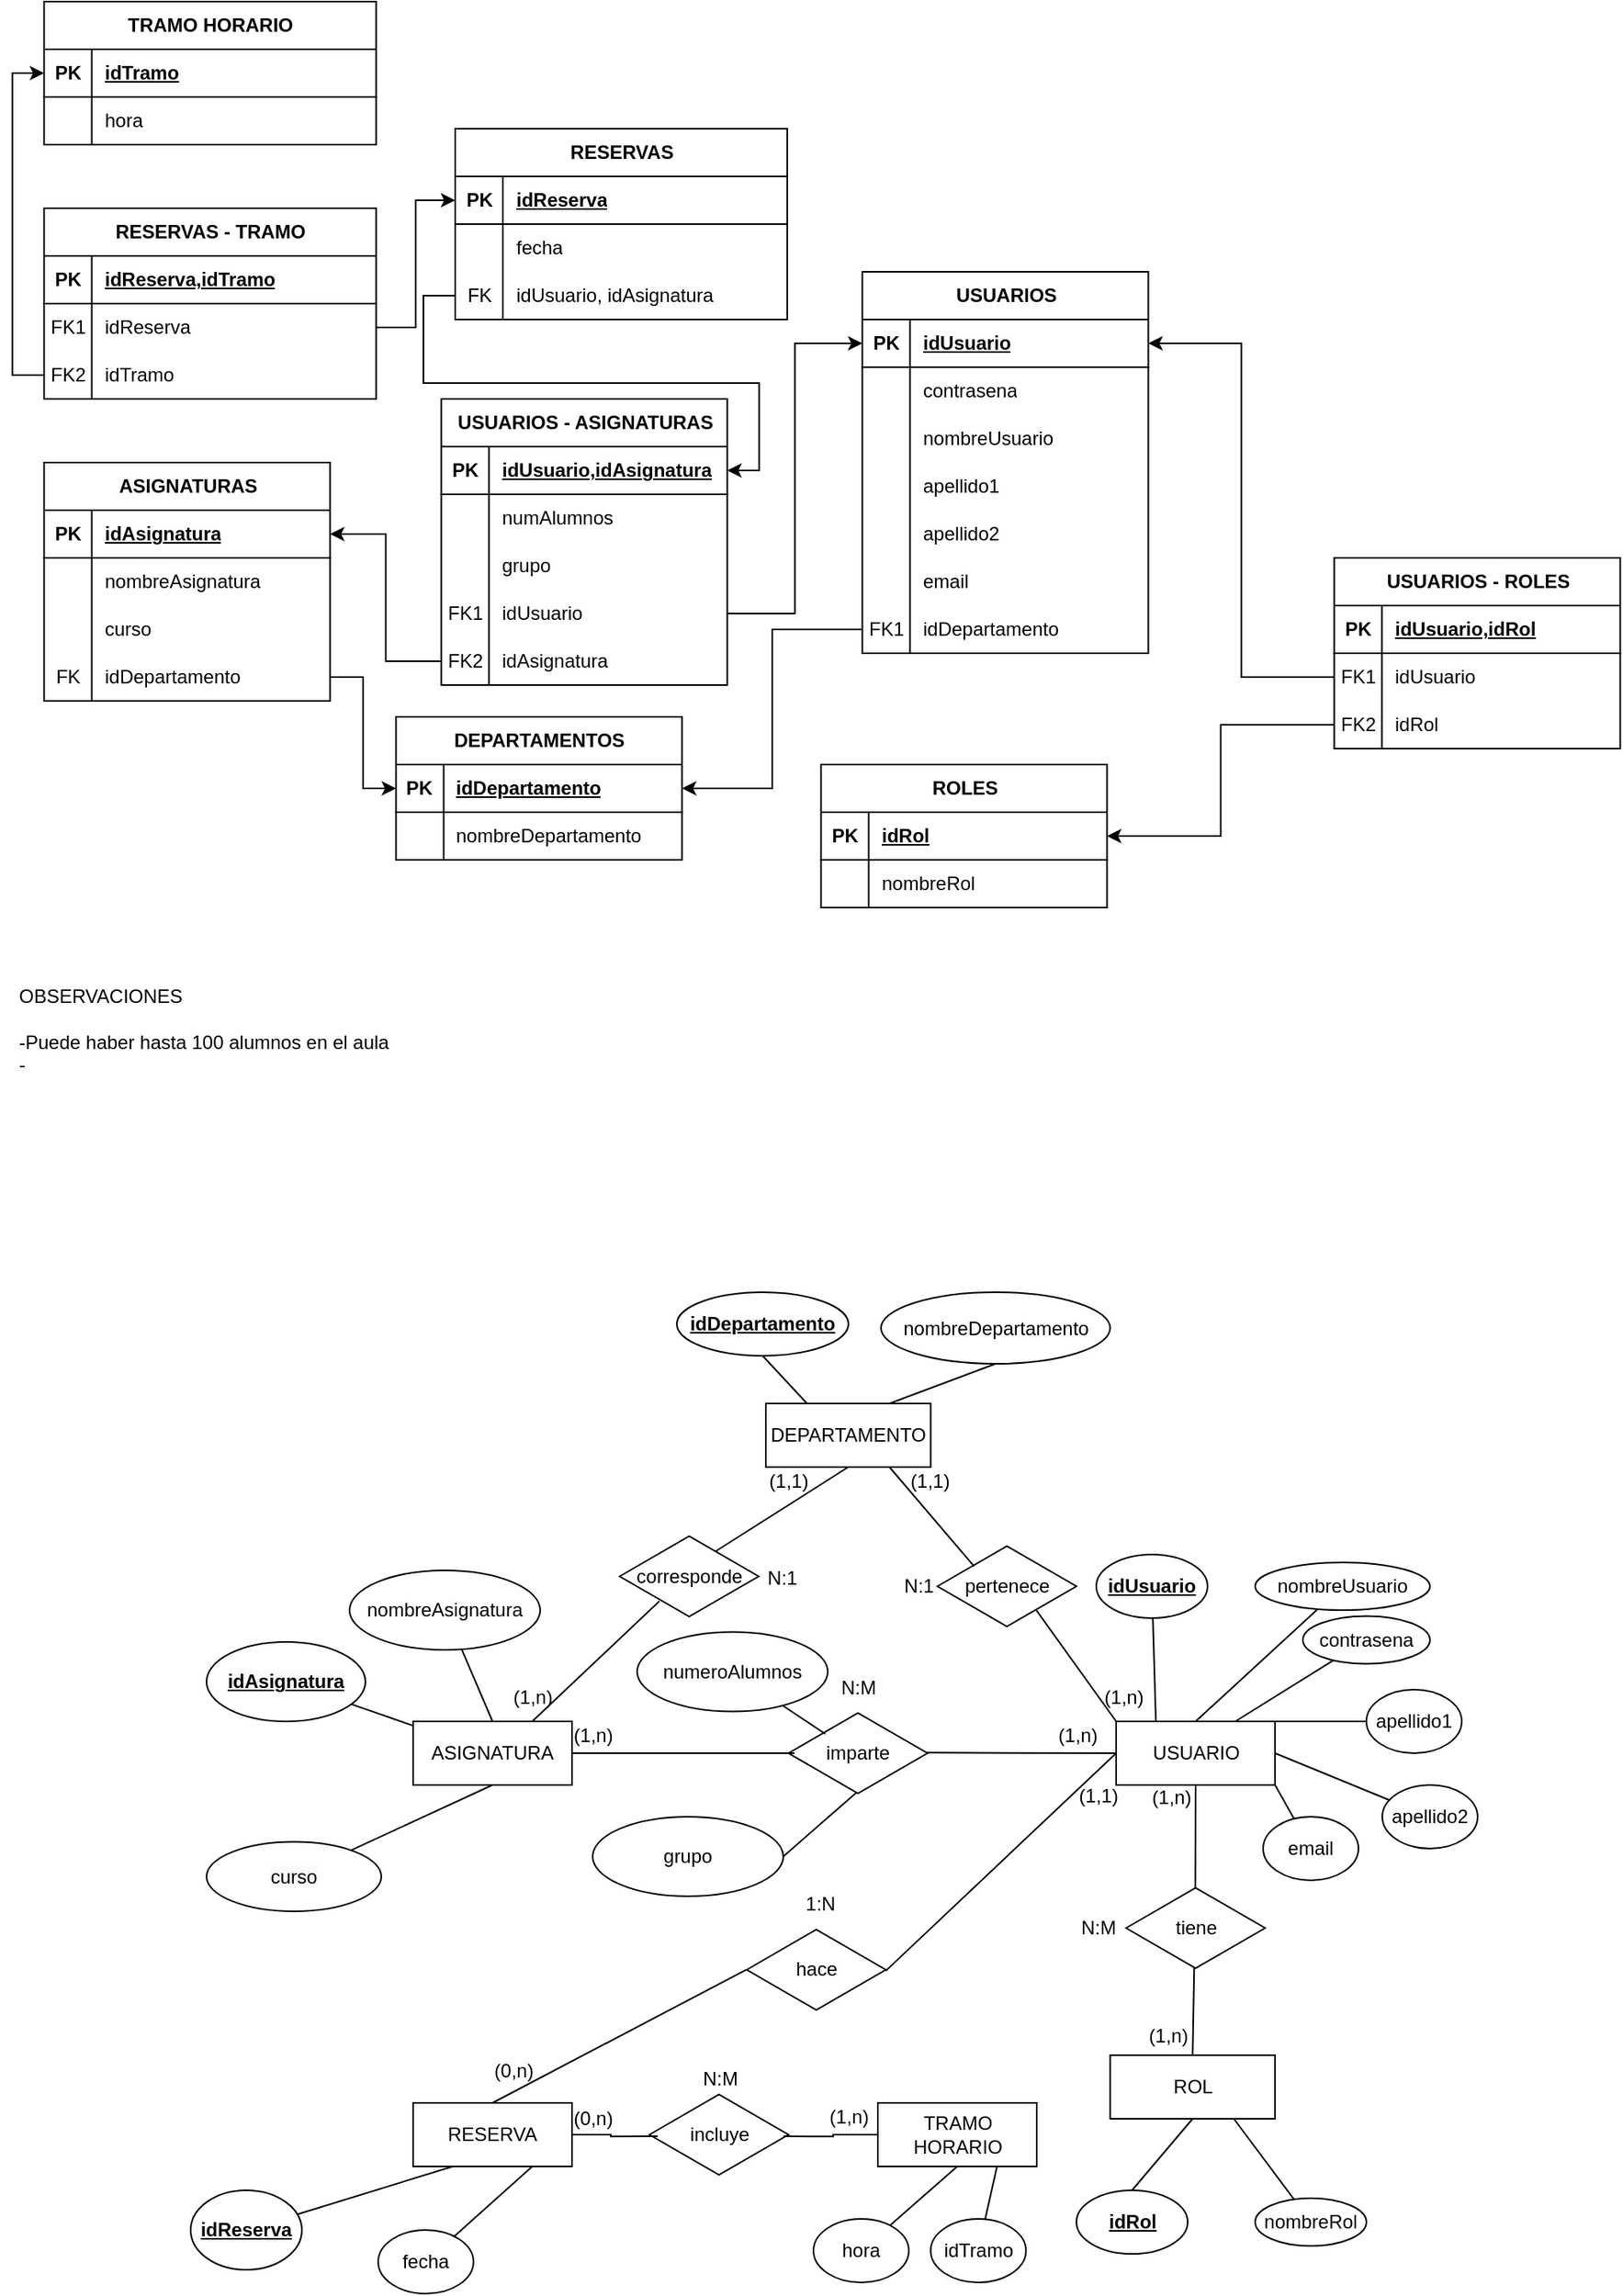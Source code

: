 <mxfile version="26.0.11">
  <diagram name="Página-1" id="NX2gMOwVnBS0EmzMO7Or">
    <mxGraphModel dx="700" dy="403" grid="1" gridSize="10" guides="1" tooltips="1" connect="1" arrows="1" fold="1" page="1" pageScale="1" pageWidth="1169" pageHeight="827" math="0" shadow="0">
      <root>
        <mxCell id="0" />
        <mxCell id="1" parent="0" />
        <mxCell id="wzYJ2r0seQuiLL_xnfaj-1" value="USUARIOS" style="shape=table;startSize=30;container=1;collapsible=1;childLayout=tableLayout;fixedRows=1;rowLines=0;fontStyle=1;align=center;resizeLast=1;html=1;" parent="1" vertex="1">
          <mxGeometry x="612.75" y="278" width="180" height="240" as="geometry" />
        </mxCell>
        <mxCell id="wzYJ2r0seQuiLL_xnfaj-2" value="" style="shape=tableRow;horizontal=0;startSize=0;swimlaneHead=0;swimlaneBody=0;fillColor=none;collapsible=0;dropTarget=0;points=[[0,0.5],[1,0.5]];portConstraint=eastwest;top=0;left=0;right=0;bottom=1;" parent="wzYJ2r0seQuiLL_xnfaj-1" vertex="1">
          <mxGeometry y="30" width="180" height="30" as="geometry" />
        </mxCell>
        <mxCell id="wzYJ2r0seQuiLL_xnfaj-3" value="PK" style="shape=partialRectangle;connectable=0;fillColor=none;top=0;left=0;bottom=0;right=0;fontStyle=1;overflow=hidden;whiteSpace=wrap;html=1;" parent="wzYJ2r0seQuiLL_xnfaj-2" vertex="1">
          <mxGeometry width="30" height="30" as="geometry">
            <mxRectangle width="30" height="30" as="alternateBounds" />
          </mxGeometry>
        </mxCell>
        <mxCell id="wzYJ2r0seQuiLL_xnfaj-4" value="idUsuario" style="shape=partialRectangle;connectable=0;fillColor=none;top=0;left=0;bottom=0;right=0;align=left;spacingLeft=6;fontStyle=5;overflow=hidden;whiteSpace=wrap;html=1;" parent="wzYJ2r0seQuiLL_xnfaj-2" vertex="1">
          <mxGeometry x="30" width="150" height="30" as="geometry">
            <mxRectangle width="150" height="30" as="alternateBounds" />
          </mxGeometry>
        </mxCell>
        <mxCell id="wzYJ2r0seQuiLL_xnfaj-5" value="" style="shape=tableRow;horizontal=0;startSize=0;swimlaneHead=0;swimlaneBody=0;fillColor=none;collapsible=0;dropTarget=0;points=[[0,0.5],[1,0.5]];portConstraint=eastwest;top=0;left=0;right=0;bottom=0;" parent="wzYJ2r0seQuiLL_xnfaj-1" vertex="1">
          <mxGeometry y="60" width="180" height="30" as="geometry" />
        </mxCell>
        <mxCell id="wzYJ2r0seQuiLL_xnfaj-6" value="" style="shape=partialRectangle;connectable=0;fillColor=none;top=0;left=0;bottom=0;right=0;editable=1;overflow=hidden;whiteSpace=wrap;html=1;" parent="wzYJ2r0seQuiLL_xnfaj-5" vertex="1">
          <mxGeometry width="30" height="30" as="geometry">
            <mxRectangle width="30" height="30" as="alternateBounds" />
          </mxGeometry>
        </mxCell>
        <mxCell id="wzYJ2r0seQuiLL_xnfaj-7" value="contrasena" style="shape=partialRectangle;connectable=0;fillColor=none;top=0;left=0;bottom=0;right=0;align=left;spacingLeft=6;overflow=hidden;whiteSpace=wrap;html=1;" parent="wzYJ2r0seQuiLL_xnfaj-5" vertex="1">
          <mxGeometry x="30" width="150" height="30" as="geometry">
            <mxRectangle width="150" height="30" as="alternateBounds" />
          </mxGeometry>
        </mxCell>
        <mxCell id="wzYJ2r0seQuiLL_xnfaj-8" value="" style="shape=tableRow;horizontal=0;startSize=0;swimlaneHead=0;swimlaneBody=0;fillColor=none;collapsible=0;dropTarget=0;points=[[0,0.5],[1,0.5]];portConstraint=eastwest;top=0;left=0;right=0;bottom=0;" parent="wzYJ2r0seQuiLL_xnfaj-1" vertex="1">
          <mxGeometry y="90" width="180" height="30" as="geometry" />
        </mxCell>
        <mxCell id="wzYJ2r0seQuiLL_xnfaj-9" value="" style="shape=partialRectangle;connectable=0;fillColor=none;top=0;left=0;bottom=0;right=0;editable=1;overflow=hidden;whiteSpace=wrap;html=1;" parent="wzYJ2r0seQuiLL_xnfaj-8" vertex="1">
          <mxGeometry width="30" height="30" as="geometry">
            <mxRectangle width="30" height="30" as="alternateBounds" />
          </mxGeometry>
        </mxCell>
        <mxCell id="wzYJ2r0seQuiLL_xnfaj-10" value="&lt;span style=&quot;text-align: center;&quot;&gt;nombreUsuario&lt;/span&gt;" style="shape=partialRectangle;connectable=0;fillColor=none;top=0;left=0;bottom=0;right=0;align=left;spacingLeft=6;overflow=hidden;whiteSpace=wrap;html=1;" parent="wzYJ2r0seQuiLL_xnfaj-8" vertex="1">
          <mxGeometry x="30" width="150" height="30" as="geometry">
            <mxRectangle width="150" height="30" as="alternateBounds" />
          </mxGeometry>
        </mxCell>
        <mxCell id="wzYJ2r0seQuiLL_xnfaj-11" value="" style="shape=tableRow;horizontal=0;startSize=0;swimlaneHead=0;swimlaneBody=0;fillColor=none;collapsible=0;dropTarget=0;points=[[0,0.5],[1,0.5]];portConstraint=eastwest;top=0;left=0;right=0;bottom=0;" parent="wzYJ2r0seQuiLL_xnfaj-1" vertex="1">
          <mxGeometry y="120" width="180" height="30" as="geometry" />
        </mxCell>
        <mxCell id="wzYJ2r0seQuiLL_xnfaj-12" value="" style="shape=partialRectangle;connectable=0;fillColor=none;top=0;left=0;bottom=0;right=0;editable=1;overflow=hidden;whiteSpace=wrap;html=1;" parent="wzYJ2r0seQuiLL_xnfaj-11" vertex="1">
          <mxGeometry width="30" height="30" as="geometry">
            <mxRectangle width="30" height="30" as="alternateBounds" />
          </mxGeometry>
        </mxCell>
        <mxCell id="wzYJ2r0seQuiLL_xnfaj-13" value="apellido1" style="shape=partialRectangle;connectable=0;fillColor=none;top=0;left=0;bottom=0;right=0;align=left;spacingLeft=6;overflow=hidden;whiteSpace=wrap;html=1;" parent="wzYJ2r0seQuiLL_xnfaj-11" vertex="1">
          <mxGeometry x="30" width="150" height="30" as="geometry">
            <mxRectangle width="150" height="30" as="alternateBounds" />
          </mxGeometry>
        </mxCell>
        <mxCell id="wzYJ2r0seQuiLL_xnfaj-40" value="" style="shape=tableRow;horizontal=0;startSize=0;swimlaneHead=0;swimlaneBody=0;fillColor=none;collapsible=0;dropTarget=0;points=[[0,0.5],[1,0.5]];portConstraint=eastwest;top=0;left=0;right=0;bottom=0;" parent="wzYJ2r0seQuiLL_xnfaj-1" vertex="1">
          <mxGeometry y="150" width="180" height="30" as="geometry" />
        </mxCell>
        <mxCell id="wzYJ2r0seQuiLL_xnfaj-41" value="" style="shape=partialRectangle;connectable=0;fillColor=none;top=0;left=0;bottom=0;right=0;editable=1;overflow=hidden;whiteSpace=wrap;html=1;" parent="wzYJ2r0seQuiLL_xnfaj-40" vertex="1">
          <mxGeometry width="30" height="30" as="geometry">
            <mxRectangle width="30" height="30" as="alternateBounds" />
          </mxGeometry>
        </mxCell>
        <mxCell id="wzYJ2r0seQuiLL_xnfaj-42" value="apellido2" style="shape=partialRectangle;connectable=0;fillColor=none;top=0;left=0;bottom=0;right=0;align=left;spacingLeft=6;overflow=hidden;whiteSpace=wrap;html=1;" parent="wzYJ2r0seQuiLL_xnfaj-40" vertex="1">
          <mxGeometry x="30" width="150" height="30" as="geometry">
            <mxRectangle width="150" height="30" as="alternateBounds" />
          </mxGeometry>
        </mxCell>
        <mxCell id="wzYJ2r0seQuiLL_xnfaj-46" value="" style="shape=tableRow;horizontal=0;startSize=0;swimlaneHead=0;swimlaneBody=0;fillColor=none;collapsible=0;dropTarget=0;points=[[0,0.5],[1,0.5]];portConstraint=eastwest;top=0;left=0;right=0;bottom=0;" parent="wzYJ2r0seQuiLL_xnfaj-1" vertex="1">
          <mxGeometry y="180" width="180" height="30" as="geometry" />
        </mxCell>
        <mxCell id="wzYJ2r0seQuiLL_xnfaj-47" value="" style="shape=partialRectangle;connectable=0;fillColor=none;top=0;left=0;bottom=0;right=0;editable=1;overflow=hidden;whiteSpace=wrap;html=1;" parent="wzYJ2r0seQuiLL_xnfaj-46" vertex="1">
          <mxGeometry width="30" height="30" as="geometry">
            <mxRectangle width="30" height="30" as="alternateBounds" />
          </mxGeometry>
        </mxCell>
        <mxCell id="wzYJ2r0seQuiLL_xnfaj-48" value="email" style="shape=partialRectangle;connectable=0;fillColor=none;top=0;left=0;bottom=0;right=0;align=left;spacingLeft=6;overflow=hidden;whiteSpace=wrap;html=1;" parent="wzYJ2r0seQuiLL_xnfaj-46" vertex="1">
          <mxGeometry x="30" width="150" height="30" as="geometry">
            <mxRectangle width="150" height="30" as="alternateBounds" />
          </mxGeometry>
        </mxCell>
        <mxCell id="qb2vWf6YupKcYmzAb9Nw-108" style="shape=tableRow;horizontal=0;startSize=0;swimlaneHead=0;swimlaneBody=0;fillColor=none;collapsible=0;dropTarget=0;points=[[0,0.5],[1,0.5]];portConstraint=eastwest;top=0;left=0;right=0;bottom=0;" parent="wzYJ2r0seQuiLL_xnfaj-1" vertex="1">
          <mxGeometry y="210" width="180" height="30" as="geometry" />
        </mxCell>
        <mxCell id="qb2vWf6YupKcYmzAb9Nw-109" value="FK1" style="shape=partialRectangle;connectable=0;fillColor=none;top=0;left=0;bottom=0;right=0;editable=1;overflow=hidden;whiteSpace=wrap;html=1;" parent="qb2vWf6YupKcYmzAb9Nw-108" vertex="1">
          <mxGeometry width="30" height="30" as="geometry">
            <mxRectangle width="30" height="30" as="alternateBounds" />
          </mxGeometry>
        </mxCell>
        <mxCell id="qb2vWf6YupKcYmzAb9Nw-110" value="idDepartamento" style="shape=partialRectangle;connectable=0;fillColor=none;top=0;left=0;bottom=0;right=0;align=left;spacingLeft=6;overflow=hidden;whiteSpace=wrap;html=1;" parent="qb2vWf6YupKcYmzAb9Nw-108" vertex="1">
          <mxGeometry x="30" width="150" height="30" as="geometry">
            <mxRectangle width="150" height="30" as="alternateBounds" />
          </mxGeometry>
        </mxCell>
        <mxCell id="wzYJ2r0seQuiLL_xnfaj-14" value="ASIGNATURAS" style="shape=table;startSize=30;container=1;collapsible=1;childLayout=tableLayout;fixedRows=1;rowLines=0;fontStyle=1;align=center;resizeLast=1;html=1;" parent="1" vertex="1">
          <mxGeometry x="97.75" y="398" width="180" height="150" as="geometry">
            <mxRectangle x="560" y="220" width="80" height="30" as="alternateBounds" />
          </mxGeometry>
        </mxCell>
        <mxCell id="wzYJ2r0seQuiLL_xnfaj-15" value="" style="shape=tableRow;horizontal=0;startSize=0;swimlaneHead=0;swimlaneBody=0;fillColor=none;collapsible=0;dropTarget=0;points=[[0,0.5],[1,0.5]];portConstraint=eastwest;top=0;left=0;right=0;bottom=1;" parent="wzYJ2r0seQuiLL_xnfaj-14" vertex="1">
          <mxGeometry y="30" width="180" height="30" as="geometry" />
        </mxCell>
        <mxCell id="wzYJ2r0seQuiLL_xnfaj-16" value="PK" style="shape=partialRectangle;connectable=0;fillColor=none;top=0;left=0;bottom=0;right=0;fontStyle=1;overflow=hidden;whiteSpace=wrap;html=1;" parent="wzYJ2r0seQuiLL_xnfaj-15" vertex="1">
          <mxGeometry width="30" height="30" as="geometry">
            <mxRectangle width="30" height="30" as="alternateBounds" />
          </mxGeometry>
        </mxCell>
        <mxCell id="wzYJ2r0seQuiLL_xnfaj-17" value="idAsignatura" style="shape=partialRectangle;connectable=0;fillColor=none;top=0;left=0;bottom=0;right=0;align=left;spacingLeft=6;fontStyle=5;overflow=hidden;whiteSpace=wrap;html=1;" parent="wzYJ2r0seQuiLL_xnfaj-15" vertex="1">
          <mxGeometry x="30" width="150" height="30" as="geometry">
            <mxRectangle width="150" height="30" as="alternateBounds" />
          </mxGeometry>
        </mxCell>
        <mxCell id="wzYJ2r0seQuiLL_xnfaj-18" value="" style="shape=tableRow;horizontal=0;startSize=0;swimlaneHead=0;swimlaneBody=0;fillColor=none;collapsible=0;dropTarget=0;points=[[0,0.5],[1,0.5]];portConstraint=eastwest;top=0;left=0;right=0;bottom=0;" parent="wzYJ2r0seQuiLL_xnfaj-14" vertex="1">
          <mxGeometry y="60" width="180" height="30" as="geometry" />
        </mxCell>
        <mxCell id="wzYJ2r0seQuiLL_xnfaj-19" value="" style="shape=partialRectangle;connectable=0;fillColor=none;top=0;left=0;bottom=0;right=0;editable=1;overflow=hidden;whiteSpace=wrap;html=1;" parent="wzYJ2r0seQuiLL_xnfaj-18" vertex="1">
          <mxGeometry width="30" height="30" as="geometry">
            <mxRectangle width="30" height="30" as="alternateBounds" />
          </mxGeometry>
        </mxCell>
        <mxCell id="wzYJ2r0seQuiLL_xnfaj-20" value="nombreAsignatura" style="shape=partialRectangle;connectable=0;fillColor=none;top=0;left=0;bottom=0;right=0;align=left;spacingLeft=6;overflow=hidden;whiteSpace=wrap;html=1;" parent="wzYJ2r0seQuiLL_xnfaj-18" vertex="1">
          <mxGeometry x="30" width="150" height="30" as="geometry">
            <mxRectangle width="150" height="30" as="alternateBounds" />
          </mxGeometry>
        </mxCell>
        <mxCell id="wzYJ2r0seQuiLL_xnfaj-21" value="" style="shape=tableRow;horizontal=0;startSize=0;swimlaneHead=0;swimlaneBody=0;fillColor=none;collapsible=0;dropTarget=0;points=[[0,0.5],[1,0.5]];portConstraint=eastwest;top=0;left=0;right=0;bottom=0;" parent="wzYJ2r0seQuiLL_xnfaj-14" vertex="1">
          <mxGeometry y="90" width="180" height="30" as="geometry" />
        </mxCell>
        <mxCell id="wzYJ2r0seQuiLL_xnfaj-22" value="" style="shape=partialRectangle;connectable=0;fillColor=none;top=0;left=0;bottom=0;right=0;editable=1;overflow=hidden;whiteSpace=wrap;html=1;" parent="wzYJ2r0seQuiLL_xnfaj-21" vertex="1">
          <mxGeometry width="30" height="30" as="geometry">
            <mxRectangle width="30" height="30" as="alternateBounds" />
          </mxGeometry>
        </mxCell>
        <mxCell id="wzYJ2r0seQuiLL_xnfaj-23" value="curso" style="shape=partialRectangle;connectable=0;fillColor=none;top=0;left=0;bottom=0;right=0;align=left;spacingLeft=6;overflow=hidden;whiteSpace=wrap;html=1;" parent="wzYJ2r0seQuiLL_xnfaj-21" vertex="1">
          <mxGeometry x="30" width="150" height="30" as="geometry">
            <mxRectangle width="150" height="30" as="alternateBounds" />
          </mxGeometry>
        </mxCell>
        <mxCell id="qb2vWf6YupKcYmzAb9Nw-111" style="shape=tableRow;horizontal=0;startSize=0;swimlaneHead=0;swimlaneBody=0;fillColor=none;collapsible=0;dropTarget=0;points=[[0,0.5],[1,0.5]];portConstraint=eastwest;top=0;left=0;right=0;bottom=0;" parent="wzYJ2r0seQuiLL_xnfaj-14" vertex="1">
          <mxGeometry y="120" width="180" height="30" as="geometry" />
        </mxCell>
        <mxCell id="qb2vWf6YupKcYmzAb9Nw-112" value="FK" style="shape=partialRectangle;connectable=0;fillColor=none;top=0;left=0;bottom=0;right=0;editable=1;overflow=hidden;whiteSpace=wrap;html=1;" parent="qb2vWf6YupKcYmzAb9Nw-111" vertex="1">
          <mxGeometry width="30" height="30" as="geometry">
            <mxRectangle width="30" height="30" as="alternateBounds" />
          </mxGeometry>
        </mxCell>
        <mxCell id="qb2vWf6YupKcYmzAb9Nw-113" value="idDepartamento" style="shape=partialRectangle;connectable=0;fillColor=none;top=0;left=0;bottom=0;right=0;align=left;spacingLeft=6;overflow=hidden;whiteSpace=wrap;html=1;" parent="qb2vWf6YupKcYmzAb9Nw-111" vertex="1">
          <mxGeometry x="30" width="150" height="30" as="geometry">
            <mxRectangle width="150" height="30" as="alternateBounds" />
          </mxGeometry>
        </mxCell>
        <mxCell id="wzYJ2r0seQuiLL_xnfaj-27" value="RESERVAS" style="shape=table;startSize=30;container=1;collapsible=1;childLayout=tableLayout;fixedRows=1;rowLines=0;fontStyle=1;align=center;resizeLast=1;html=1;" parent="1" vertex="1">
          <mxGeometry x="356.5" y="188" width="209" height="120" as="geometry" />
        </mxCell>
        <mxCell id="wzYJ2r0seQuiLL_xnfaj-28" value="" style="shape=tableRow;horizontal=0;startSize=0;swimlaneHead=0;swimlaneBody=0;fillColor=none;collapsible=0;dropTarget=0;points=[[0,0.5],[1,0.5]];portConstraint=eastwest;top=0;left=0;right=0;bottom=1;" parent="wzYJ2r0seQuiLL_xnfaj-27" vertex="1">
          <mxGeometry y="30" width="209" height="30" as="geometry" />
        </mxCell>
        <mxCell id="wzYJ2r0seQuiLL_xnfaj-29" value="PK" style="shape=partialRectangle;connectable=0;fillColor=none;top=0;left=0;bottom=0;right=0;fontStyle=1;overflow=hidden;whiteSpace=wrap;html=1;" parent="wzYJ2r0seQuiLL_xnfaj-28" vertex="1">
          <mxGeometry width="30" height="30" as="geometry">
            <mxRectangle width="30" height="30" as="alternateBounds" />
          </mxGeometry>
        </mxCell>
        <mxCell id="wzYJ2r0seQuiLL_xnfaj-30" value="idReserva" style="shape=partialRectangle;connectable=0;fillColor=none;top=0;left=0;bottom=0;right=0;align=left;spacingLeft=6;fontStyle=5;overflow=hidden;whiteSpace=wrap;html=1;" parent="wzYJ2r0seQuiLL_xnfaj-28" vertex="1">
          <mxGeometry x="30" width="179" height="30" as="geometry">
            <mxRectangle width="179" height="30" as="alternateBounds" />
          </mxGeometry>
        </mxCell>
        <mxCell id="wzYJ2r0seQuiLL_xnfaj-31" value="" style="shape=tableRow;horizontal=0;startSize=0;swimlaneHead=0;swimlaneBody=0;fillColor=none;collapsible=0;dropTarget=0;points=[[0,0.5],[1,0.5]];portConstraint=eastwest;top=0;left=0;right=0;bottom=0;" parent="wzYJ2r0seQuiLL_xnfaj-27" vertex="1">
          <mxGeometry y="60" width="209" height="30" as="geometry" />
        </mxCell>
        <mxCell id="wzYJ2r0seQuiLL_xnfaj-32" value="" style="shape=partialRectangle;connectable=0;fillColor=none;top=0;left=0;bottom=0;right=0;editable=1;overflow=hidden;whiteSpace=wrap;html=1;" parent="wzYJ2r0seQuiLL_xnfaj-31" vertex="1">
          <mxGeometry width="30" height="30" as="geometry">
            <mxRectangle width="30" height="30" as="alternateBounds" />
          </mxGeometry>
        </mxCell>
        <mxCell id="wzYJ2r0seQuiLL_xnfaj-33" value="fecha" style="shape=partialRectangle;connectable=0;fillColor=none;top=0;left=0;bottom=0;right=0;align=left;spacingLeft=6;overflow=hidden;whiteSpace=wrap;html=1;" parent="wzYJ2r0seQuiLL_xnfaj-31" vertex="1">
          <mxGeometry x="30" width="179" height="30" as="geometry">
            <mxRectangle width="179" height="30" as="alternateBounds" />
          </mxGeometry>
        </mxCell>
        <mxCell id="qb2vWf6YupKcYmzAb9Nw-114" style="shape=tableRow;horizontal=0;startSize=0;swimlaneHead=0;swimlaneBody=0;fillColor=none;collapsible=0;dropTarget=0;points=[[0,0.5],[1,0.5]];portConstraint=eastwest;top=0;left=0;right=0;bottom=0;" parent="wzYJ2r0seQuiLL_xnfaj-27" vertex="1">
          <mxGeometry y="90" width="209" height="30" as="geometry" />
        </mxCell>
        <mxCell id="qb2vWf6YupKcYmzAb9Nw-115" value="FK" style="shape=partialRectangle;connectable=0;fillColor=none;top=0;left=0;bottom=0;right=0;editable=1;overflow=hidden;whiteSpace=wrap;html=1;" parent="qb2vWf6YupKcYmzAb9Nw-114" vertex="1">
          <mxGeometry width="30" height="30" as="geometry">
            <mxRectangle width="30" height="30" as="alternateBounds" />
          </mxGeometry>
        </mxCell>
        <mxCell id="qb2vWf6YupKcYmzAb9Nw-116" value="idUsuario, idAsignatura" style="shape=partialRectangle;connectable=0;fillColor=none;top=0;left=0;bottom=0;right=0;align=left;spacingLeft=6;overflow=hidden;whiteSpace=wrap;html=1;" parent="qb2vWf6YupKcYmzAb9Nw-114" vertex="1">
          <mxGeometry x="30" width="179" height="30" as="geometry">
            <mxRectangle width="179" height="30" as="alternateBounds" />
          </mxGeometry>
        </mxCell>
        <mxCell id="wzYJ2r0seQuiLL_xnfaj-66" value="ASIGNATURA" style="whiteSpace=wrap;html=1;align=center;" parent="1" vertex="1">
          <mxGeometry x="330" y="1190" width="100" height="40" as="geometry" />
        </mxCell>
        <mxCell id="wzYJ2r0seQuiLL_xnfaj-67" value="RESERVA" style="whiteSpace=wrap;html=1;align=center;" parent="1" vertex="1">
          <mxGeometry x="330" y="1430" width="100" height="40" as="geometry" />
        </mxCell>
        <mxCell id="wzYJ2r0seQuiLL_xnfaj-68" value="USUARIO" style="whiteSpace=wrap;html=1;align=center;" parent="1" vertex="1">
          <mxGeometry x="772.5" y="1190" width="100" height="40" as="geometry" />
        </mxCell>
        <mxCell id="FYh_GFuYtrAdqUdtWwlH-12" style="rounded=0;orthogonalLoop=1;jettySize=auto;html=1;entryX=1;entryY=0.5;entryDx=0;entryDy=0;endArrow=none;startFill=0;exitX=0.491;exitY=0.968;exitDx=0;exitDy=0;exitPerimeter=0;" edge="1" parent="1" source="wzYJ2r0seQuiLL_xnfaj-78" target="FYh_GFuYtrAdqUdtWwlH-10">
          <mxGeometry relative="1" as="geometry" />
        </mxCell>
        <mxCell id="wzYJ2r0seQuiLL_xnfaj-78" value="im&lt;span style=&quot;background-color: transparent; color: light-dark(rgb(0, 0, 0), rgb(255, 255, 255));&quot;&gt;parte&lt;/span&gt;" style="html=1;whiteSpace=wrap;aspect=fixed;shape=isoRectangle;" parent="1" vertex="1">
          <mxGeometry x="566.25" y="1183.75" width="87.5" height="52.5" as="geometry" />
        </mxCell>
        <mxCell id="wzYJ2r0seQuiLL_xnfaj-79" value="hace" style="html=1;whiteSpace=wrap;aspect=fixed;shape=isoRectangle;" parent="1" vertex="1">
          <mxGeometry x="540" y="1320" width="87.5" height="52.5" as="geometry" />
        </mxCell>
        <mxCell id="wzYJ2r0seQuiLL_xnfaj-81" style="rounded=0;orthogonalLoop=1;jettySize=auto;html=1;entryX=0.5;entryY=0;entryDx=0;entryDy=0;exitX=-0.005;exitY=0.501;exitDx=0;exitDy=0;exitPerimeter=0;endArrow=none;startFill=0;" parent="1" source="wzYJ2r0seQuiLL_xnfaj-79" target="wzYJ2r0seQuiLL_xnfaj-67" edge="1">
          <mxGeometry relative="1" as="geometry">
            <mxPoint x="803" y="1375" as="sourcePoint" />
            <mxPoint x="733" y="1455" as="targetPoint" />
          </mxGeometry>
        </mxCell>
        <mxCell id="wzYJ2r0seQuiLL_xnfaj-82" style="rounded=0;orthogonalLoop=1;jettySize=auto;html=1;entryX=1;entryY=0.513;entryDx=0;entryDy=0;exitX=0;exitY=0.5;exitDx=0;exitDy=0;endArrow=none;startFill=0;entryPerimeter=0;" parent="1" source="wzYJ2r0seQuiLL_xnfaj-68" target="wzYJ2r0seQuiLL_xnfaj-79" edge="1">
          <mxGeometry relative="1" as="geometry">
            <mxPoint x="813" y="1385" as="sourcePoint" />
            <mxPoint x="743" y="1465" as="targetPoint" />
          </mxGeometry>
        </mxCell>
        <mxCell id="wzYJ2r0seQuiLL_xnfaj-83" style="rounded=0;orthogonalLoop=1;jettySize=auto;html=1;entryX=0.996;entryY=0.494;entryDx=0;entryDy=0;exitX=0;exitY=0.5;exitDx=0;exitDy=0;endArrow=none;startFill=0;entryPerimeter=0;" parent="1" source="wzYJ2r0seQuiLL_xnfaj-68" target="wzYJ2r0seQuiLL_xnfaj-78" edge="1">
          <mxGeometry relative="1" as="geometry">
            <mxPoint x="823" y="1395" as="sourcePoint" />
            <mxPoint x="753" y="1475" as="targetPoint" />
          </mxGeometry>
        </mxCell>
        <mxCell id="wzYJ2r0seQuiLL_xnfaj-84" style="rounded=0;orthogonalLoop=1;jettySize=auto;html=1;entryX=1;entryY=0.5;entryDx=0;entryDy=0;exitX=0.043;exitY=0.5;exitDx=0;exitDy=0;exitPerimeter=0;endArrow=none;startFill=0;" parent="1" source="wzYJ2r0seQuiLL_xnfaj-78" target="wzYJ2r0seQuiLL_xnfaj-66" edge="1">
          <mxGeometry relative="1" as="geometry">
            <mxPoint x="833" y="1405" as="sourcePoint" />
            <mxPoint x="763" y="1485" as="targetPoint" />
          </mxGeometry>
        </mxCell>
        <mxCell id="kKRNNC9Q83lT1yHQBPAs-1" value="(1,n)" style="text;html=1;align=center;verticalAlign=middle;resizable=0;points=[];autosize=1;strokeColor=none;fillColor=none;" parent="1" vertex="1">
          <mxGeometry x="418" y="1183.75" width="50" height="30" as="geometry" />
        </mxCell>
        <mxCell id="kKRNNC9Q83lT1yHQBPAs-2" value="(1,n)" style="text;html=1;align=center;verticalAlign=middle;resizable=0;points=[];autosize=1;strokeColor=none;fillColor=none;" parent="1" vertex="1">
          <mxGeometry x="722.5" y="1183.75" width="50" height="30" as="geometry" />
        </mxCell>
        <mxCell id="kKRNNC9Q83lT1yHQBPAs-3" value="(0,n)" style="text;html=1;align=center;verticalAlign=middle;resizable=0;points=[];autosize=1;strokeColor=none;fillColor=none;" parent="1" vertex="1">
          <mxGeometry x="368" y="1395" width="50" height="30" as="geometry" />
        </mxCell>
        <mxCell id="kKRNNC9Q83lT1yHQBPAs-4" value="(1,1)" style="text;html=1;align=center;verticalAlign=middle;resizable=0;points=[];autosize=1;strokeColor=none;fillColor=none;" parent="1" vertex="1">
          <mxGeometry x="736" y="1222" width="50" height="30" as="geometry" />
        </mxCell>
        <mxCell id="kKRNNC9Q83lT1yHQBPAs-5" value="N:M" style="text;html=1;align=center;verticalAlign=middle;resizable=0;points=[];autosize=1;" parent="1" vertex="1">
          <mxGeometry x="585" y="1153.75" width="50" height="30" as="geometry" />
        </mxCell>
        <mxCell id="kKRNNC9Q83lT1yHQBPAs-6" value="1:N" style="text;html=1;align=center;verticalAlign=middle;resizable=0;points=[];autosize=1;strokeColor=none;fillColor=none;" parent="1" vertex="1">
          <mxGeometry x="566.25" y="1290" width="40" height="30" as="geometry" />
        </mxCell>
        <mxCell id="s3r70qQsfje_ApMH5TLD-10" style="rounded=0;orthogonalLoop=1;jettySize=auto;html=1;entryX=0.5;entryY=0;entryDx=0;entryDy=0;endArrow=none;startFill=0;" parent="1" source="kKRNNC9Q83lT1yHQBPAs-8" target="wzYJ2r0seQuiLL_xnfaj-66" edge="1">
          <mxGeometry relative="1" as="geometry" />
        </mxCell>
        <mxCell id="kKRNNC9Q83lT1yHQBPAs-8" value="&lt;span style=&quot;text-align: left;&quot;&gt;nombreAsignatura&lt;/span&gt;" style="ellipse;whiteSpace=wrap;html=1;" parent="1" vertex="1">
          <mxGeometry x="290" y="1095" width="120" height="50" as="geometry" />
        </mxCell>
        <mxCell id="s3r70qQsfje_ApMH5TLD-14" style="rounded=0;orthogonalLoop=1;jettySize=auto;html=1;entryX=0.5;entryY=1;entryDx=0;entryDy=0;endArrow=none;startFill=0;" parent="1" source="kKRNNC9Q83lT1yHQBPAs-10" target="wzYJ2r0seQuiLL_xnfaj-66" edge="1">
          <mxGeometry relative="1" as="geometry" />
        </mxCell>
        <mxCell id="kKRNNC9Q83lT1yHQBPAs-10" value="&lt;span style=&quot;color: rgb(0, 0, 0); font-family: Helvetica; font-size: 12px; font-style: normal; font-variant-ligatures: normal; font-variant-caps: normal; font-weight: 400; letter-spacing: normal; orphans: 2; text-align: left; text-indent: 0px; text-transform: none; widows: 2; word-spacing: 0px; -webkit-text-stroke-width: 0px; white-space: normal; background-color: rgb(251, 251, 251); text-decoration-thickness: initial; text-decoration-style: initial; text-decoration-color: initial; float: none; display: inline !important;&quot;&gt;curso&lt;/span&gt;" style="ellipse;whiteSpace=wrap;html=1;" parent="1" vertex="1">
          <mxGeometry x="200" y="1265.75" width="110" height="43.75" as="geometry" />
        </mxCell>
        <mxCell id="s3r70qQsfje_ApMH5TLD-12" style="rounded=0;orthogonalLoop=1;jettySize=auto;html=1;endArrow=none;startFill=0;" parent="1" source="kKRNNC9Q83lT1yHQBPAs-12" target="wzYJ2r0seQuiLL_xnfaj-66" edge="1">
          <mxGeometry relative="1" as="geometry" />
        </mxCell>
        <mxCell id="kKRNNC9Q83lT1yHQBPAs-12" value="&lt;span style=&quot;color: rgb(0, 0, 0); font-family: Helvetica; font-size: 12px; font-style: normal; font-variant-ligatures: normal; font-variant-caps: normal; font-weight: 700; letter-spacing: normal; orphans: 2; text-align: left; text-indent: 0px; text-transform: none; widows: 2; word-spacing: 0px; -webkit-text-stroke-width: 0px; white-space: normal; background-color: rgb(251, 251, 251); text-decoration: underline; float: none; display: inline !important;&quot;&gt;idAsignatura&lt;/span&gt;" style="ellipse;whiteSpace=wrap;html=1;" parent="1" vertex="1">
          <mxGeometry x="200" y="1140" width="100" height="50" as="geometry" />
        </mxCell>
        <mxCell id="s3r70qQsfje_ApMH5TLD-16" style="rounded=0;orthogonalLoop=1;jettySize=auto;html=1;entryX=0.25;entryY=1;entryDx=0;entryDy=0;endArrow=none;startFill=0;" parent="1" source="s3r70qQsfje_ApMH5TLD-1" target="wzYJ2r0seQuiLL_xnfaj-67" edge="1">
          <mxGeometry relative="1" as="geometry" />
        </mxCell>
        <mxCell id="s3r70qQsfje_ApMH5TLD-1" value="&lt;b&gt;&lt;u&gt;idReserva&lt;/u&gt;&lt;/b&gt;" style="ellipse;whiteSpace=wrap;html=1;" parent="1" vertex="1">
          <mxGeometry x="190" y="1485" width="70" height="50" as="geometry" />
        </mxCell>
        <mxCell id="s3r70qQsfje_ApMH5TLD-17" style="rounded=0;orthogonalLoop=1;jettySize=auto;html=1;entryX=0.75;entryY=1;entryDx=0;entryDy=0;endArrow=none;startFill=0;" parent="1" source="s3r70qQsfje_ApMH5TLD-2" target="wzYJ2r0seQuiLL_xnfaj-67" edge="1">
          <mxGeometry relative="1" as="geometry" />
        </mxCell>
        <mxCell id="s3r70qQsfje_ApMH5TLD-2" value="fecha" style="ellipse;whiteSpace=wrap;html=1;" parent="1" vertex="1">
          <mxGeometry x="308" y="1510" width="60" height="40" as="geometry" />
        </mxCell>
        <mxCell id="s3r70qQsfje_ApMH5TLD-18" style="rounded=0;orthogonalLoop=1;jettySize=auto;html=1;entryX=0.25;entryY=0;entryDx=0;entryDy=0;endArrow=none;startFill=0;" parent="1" source="s3r70qQsfje_ApMH5TLD-5" target="wzYJ2r0seQuiLL_xnfaj-68" edge="1">
          <mxGeometry relative="1" as="geometry" />
        </mxCell>
        <mxCell id="s3r70qQsfje_ApMH5TLD-5" value="&lt;u&gt;&lt;b&gt;idUsuario&lt;/b&gt;&lt;/u&gt;" style="ellipse;whiteSpace=wrap;html=1;" parent="1" vertex="1">
          <mxGeometry x="760" y="1085" width="70" height="40" as="geometry" />
        </mxCell>
        <mxCell id="s3r70qQsfje_ApMH5TLD-20" style="rounded=0;orthogonalLoop=1;jettySize=auto;html=1;entryX=0.75;entryY=0;entryDx=0;entryDy=0;endArrow=none;startFill=0;" parent="1" source="s3r70qQsfje_ApMH5TLD-6" target="wzYJ2r0seQuiLL_xnfaj-68" edge="1">
          <mxGeometry relative="1" as="geometry" />
        </mxCell>
        <mxCell id="s3r70qQsfje_ApMH5TLD-6" value="contrasena" style="ellipse;whiteSpace=wrap;html=1;" parent="1" vertex="1">
          <mxGeometry x="890" y="1123.75" width="80" height="30" as="geometry" />
        </mxCell>
        <mxCell id="s3r70qQsfje_ApMH5TLD-21" style="rounded=0;orthogonalLoop=1;jettySize=auto;html=1;entryX=1;entryY=0;entryDx=0;entryDy=0;endArrow=none;startFill=0;" parent="1" source="s3r70qQsfje_ApMH5TLD-7" target="wzYJ2r0seQuiLL_xnfaj-68" edge="1">
          <mxGeometry relative="1" as="geometry" />
        </mxCell>
        <mxCell id="s3r70qQsfje_ApMH5TLD-7" value="apellido1" style="ellipse;whiteSpace=wrap;html=1;" parent="1" vertex="1">
          <mxGeometry x="930" y="1170" width="60" height="40" as="geometry" />
        </mxCell>
        <mxCell id="s3r70qQsfje_ApMH5TLD-19" style="rounded=0;orthogonalLoop=1;jettySize=auto;html=1;entryX=0.5;entryY=0;entryDx=0;entryDy=0;endArrow=none;startFill=0;" parent="1" source="s3r70qQsfje_ApMH5TLD-8" target="wzYJ2r0seQuiLL_xnfaj-68" edge="1">
          <mxGeometry relative="1" as="geometry" />
        </mxCell>
        <mxCell id="s3r70qQsfje_ApMH5TLD-8" value="nombreUsuario" style="ellipse;whiteSpace=wrap;html=1;" parent="1" vertex="1">
          <mxGeometry x="860" y="1090" width="110" height="30" as="geometry" />
        </mxCell>
        <mxCell id="s3r70qQsfje_ApMH5TLD-29" style="rounded=0;orthogonalLoop=1;jettySize=auto;html=1;entryX=1;entryY=0.5;entryDx=0;entryDy=0;endArrow=none;startFill=0;" parent="1" source="s3r70qQsfje_ApMH5TLD-22" target="wzYJ2r0seQuiLL_xnfaj-68" edge="1">
          <mxGeometry relative="1" as="geometry" />
        </mxCell>
        <mxCell id="s3r70qQsfje_ApMH5TLD-22" value="apellido2" style="ellipse;whiteSpace=wrap;html=1;" parent="1" vertex="1">
          <mxGeometry x="940" y="1230" width="60" height="40" as="geometry" />
        </mxCell>
        <mxCell id="s3r70qQsfje_ApMH5TLD-27" style="rounded=0;orthogonalLoop=1;jettySize=auto;html=1;entryX=1;entryY=1;entryDx=0;entryDy=0;endArrow=none;startFill=0;" parent="1" source="s3r70qQsfje_ApMH5TLD-24" target="wzYJ2r0seQuiLL_xnfaj-68" edge="1">
          <mxGeometry relative="1" as="geometry" />
        </mxCell>
        <mxCell id="s3r70qQsfje_ApMH5TLD-24" value="email" style="ellipse;whiteSpace=wrap;html=1;" parent="1" vertex="1">
          <mxGeometry x="865" y="1250" width="60" height="40" as="geometry" />
        </mxCell>
        <mxCell id="qb2vWf6YupKcYmzAb9Nw-3" value="DEPARTAMENTO" style="whiteSpace=wrap;html=1;align=center;" parent="1" vertex="1">
          <mxGeometry x="552" y="990" width="103.75" height="40" as="geometry" />
        </mxCell>
        <mxCell id="qb2vWf6YupKcYmzAb9Nw-7" value="corresponde" style="html=1;whiteSpace=wrap;aspect=fixed;shape=isoRectangle;" parent="1" vertex="1">
          <mxGeometry x="460" y="1072.5" width="87.5" height="52.5" as="geometry" />
        </mxCell>
        <mxCell id="qb2vWf6YupKcYmzAb9Nw-8" value="pertenece" style="html=1;whiteSpace=wrap;aspect=fixed;shape=isoRectangle;" parent="1" vertex="1">
          <mxGeometry x="660" y="1078.75" width="87.5" height="52.5" as="geometry" />
        </mxCell>
        <mxCell id="qb2vWf6YupKcYmzAb9Nw-9" style="rounded=0;orthogonalLoop=1;jettySize=auto;html=1;entryX=0.69;entryY=0.2;entryDx=0;entryDy=0;exitX=0.5;exitY=1;exitDx=0;exitDy=0;endArrow=none;startFill=0;entryPerimeter=0;" parent="1" source="qb2vWf6YupKcYmzAb9Nw-3" target="qb2vWf6YupKcYmzAb9Nw-7" edge="1">
          <mxGeometry relative="1" as="geometry">
            <mxPoint x="580" y="1220" as="sourcePoint" />
            <mxPoint x="440" y="1220" as="targetPoint" />
          </mxGeometry>
        </mxCell>
        <mxCell id="qb2vWf6YupKcYmzAb9Nw-10" style="rounded=0;orthogonalLoop=1;jettySize=auto;html=1;entryX=0.286;entryY=0.797;entryDx=0;entryDy=0;exitX=0.75;exitY=0;exitDx=0;exitDy=0;endArrow=none;startFill=0;entryPerimeter=0;" parent="1" source="wzYJ2r0seQuiLL_xnfaj-66" target="qb2vWf6YupKcYmzAb9Nw-7" edge="1">
          <mxGeometry relative="1" as="geometry">
            <mxPoint x="590" y="1230" as="sourcePoint" />
            <mxPoint x="450" y="1230" as="targetPoint" />
          </mxGeometry>
        </mxCell>
        <mxCell id="qb2vWf6YupKcYmzAb9Nw-11" style="rounded=0;orthogonalLoop=1;jettySize=auto;html=1;entryX=0.75;entryY=1;entryDx=0;entryDy=0;exitX=0.264;exitY=0.261;exitDx=0;exitDy=0;exitPerimeter=0;endArrow=none;startFill=0;" parent="1" source="qb2vWf6YupKcYmzAb9Nw-8" target="qb2vWf6YupKcYmzAb9Nw-3" edge="1">
          <mxGeometry relative="1" as="geometry">
            <mxPoint x="600" y="1240" as="sourcePoint" />
            <mxPoint x="460" y="1240" as="targetPoint" />
          </mxGeometry>
        </mxCell>
        <mxCell id="qb2vWf6YupKcYmzAb9Nw-12" style="rounded=0;orthogonalLoop=1;jettySize=auto;html=1;entryX=0.713;entryY=0.79;entryDx=0;entryDy=0;exitX=0;exitY=0;exitDx=0;exitDy=0;endArrow=none;startFill=0;entryPerimeter=0;" parent="1" source="wzYJ2r0seQuiLL_xnfaj-68" target="qb2vWf6YupKcYmzAb9Nw-8" edge="1">
          <mxGeometry relative="1" as="geometry">
            <mxPoint x="610" y="1250" as="sourcePoint" />
            <mxPoint x="470" y="1250" as="targetPoint" />
          </mxGeometry>
        </mxCell>
        <mxCell id="qb2vWf6YupKcYmzAb9Nw-13" value="(1,1)" style="text;html=1;align=center;verticalAlign=middle;resizable=0;points=[];autosize=1;strokeColor=none;fillColor=none;" parent="1" vertex="1">
          <mxGeometry x="541" y="1024" width="50" height="30" as="geometry" />
        </mxCell>
        <mxCell id="qb2vWf6YupKcYmzAb9Nw-14" value="(1,n)" style="text;html=1;align=center;verticalAlign=middle;resizable=0;points=[];autosize=1;strokeColor=none;fillColor=none;" parent="1" vertex="1">
          <mxGeometry x="380" y="1160" width="50" height="30" as="geometry" />
        </mxCell>
        <mxCell id="qb2vWf6YupKcYmzAb9Nw-15" value="N:1" style="text;html=1;align=center;verticalAlign=middle;resizable=0;points=[];autosize=1;" parent="1" vertex="1">
          <mxGeometry x="542" y="1085" width="40" height="30" as="geometry" />
        </mxCell>
        <mxCell id="qb2vWf6YupKcYmzAb9Nw-16" value="(1,n)" style="text;html=1;align=center;verticalAlign=middle;resizable=0;points=[];autosize=1;strokeColor=none;fillColor=none;" parent="1" vertex="1">
          <mxGeometry x="751.5" y="1160" width="50" height="30" as="geometry" />
        </mxCell>
        <mxCell id="qb2vWf6YupKcYmzAb9Nw-17" value="(1,1)" style="text;html=1;align=center;verticalAlign=middle;resizable=0;points=[];autosize=1;strokeColor=none;fillColor=none;" parent="1" vertex="1">
          <mxGeometry x="630" y="1024" width="50" height="30" as="geometry" />
        </mxCell>
        <mxCell id="qb2vWf6YupKcYmzAb9Nw-18" value="N:1" style="text;html=1;align=center;verticalAlign=middle;resizable=0;points=[];autosize=1;" parent="1" vertex="1">
          <mxGeometry x="627.5" y="1090" width="40" height="30" as="geometry" />
        </mxCell>
        <mxCell id="qb2vWf6YupKcYmzAb9Nw-19" value="&lt;u&gt;&lt;b&gt;idDepartamento&lt;/b&gt;&lt;/u&gt;" style="ellipse;whiteSpace=wrap;html=1;" parent="1" vertex="1">
          <mxGeometry x="496" y="920" width="108" height="40" as="geometry" />
        </mxCell>
        <mxCell id="qb2vWf6YupKcYmzAb9Nw-20" value="nombreDepartamento" style="ellipse;whiteSpace=wrap;html=1;" parent="1" vertex="1">
          <mxGeometry x="624.5" y="920" width="144.25" height="45" as="geometry" />
        </mxCell>
        <mxCell id="qb2vWf6YupKcYmzAb9Nw-21" style="rounded=0;orthogonalLoop=1;jettySize=auto;html=1;entryX=0.75;entryY=0;entryDx=0;entryDy=0;exitX=0.5;exitY=1;exitDx=0;exitDy=0;endArrow=none;startFill=0;" parent="1" source="qb2vWf6YupKcYmzAb9Nw-20" target="qb2vWf6YupKcYmzAb9Nw-3" edge="1">
          <mxGeometry relative="1" as="geometry">
            <mxPoint x="693" y="1102" as="sourcePoint" />
            <mxPoint x="640" y="1040" as="targetPoint" />
          </mxGeometry>
        </mxCell>
        <mxCell id="qb2vWf6YupKcYmzAb9Nw-22" style="rounded=0;orthogonalLoop=1;jettySize=auto;html=1;entryX=0.5;entryY=1;entryDx=0;entryDy=0;exitX=0.25;exitY=0;exitDx=0;exitDy=0;endArrow=none;startFill=0;" parent="1" source="qb2vWf6YupKcYmzAb9Nw-3" target="qb2vWf6YupKcYmzAb9Nw-19" edge="1">
          <mxGeometry relative="1" as="geometry">
            <mxPoint x="703" y="1112" as="sourcePoint" />
            <mxPoint x="650" y="1050" as="targetPoint" />
          </mxGeometry>
        </mxCell>
        <mxCell id="qb2vWf6YupKcYmzAb9Nw-24" value="ROL" style="whiteSpace=wrap;html=1;align=center;" parent="1" vertex="1">
          <mxGeometry x="768.75" y="1400" width="103.75" height="40" as="geometry" />
        </mxCell>
        <mxCell id="qb2vWf6YupKcYmzAb9Nw-25" value="tiene" style="html=1;whiteSpace=wrap;aspect=fixed;shape=isoRectangle;" parent="1" vertex="1">
          <mxGeometry x="778.75" y="1293.75" width="87.5" height="52.5" as="geometry" />
        </mxCell>
        <mxCell id="qb2vWf6YupKcYmzAb9Nw-26" style="rounded=0;orthogonalLoop=1;jettySize=auto;html=1;entryX=0.498;entryY=0.024;entryDx=0;entryDy=0;exitX=0.5;exitY=1;exitDx=0;exitDy=0;endArrow=none;startFill=0;entryPerimeter=0;" parent="1" source="wzYJ2r0seQuiLL_xnfaj-68" target="qb2vWf6YupKcYmzAb9Nw-25" edge="1">
          <mxGeometry relative="1" as="geometry">
            <mxPoint x="783" y="1220" as="sourcePoint" />
            <mxPoint x="663" y="1220" as="targetPoint" />
          </mxGeometry>
        </mxCell>
        <mxCell id="qb2vWf6YupKcYmzAb9Nw-27" style="rounded=0;orthogonalLoop=1;jettySize=auto;html=1;entryX=0.5;entryY=0;entryDx=0;entryDy=0;exitX=0.49;exitY=0.976;exitDx=0;exitDy=0;endArrow=none;startFill=0;exitPerimeter=0;" parent="1" source="qb2vWf6YupKcYmzAb9Nw-25" target="qb2vWf6YupKcYmzAb9Nw-24" edge="1">
          <mxGeometry relative="1" as="geometry">
            <mxPoint x="793" y="1230" as="sourcePoint" />
            <mxPoint x="673" y="1230" as="targetPoint" />
          </mxGeometry>
        </mxCell>
        <mxCell id="qb2vWf6YupKcYmzAb9Nw-29" value="(1,n)" style="text;html=1;align=center;verticalAlign=middle;resizable=0;points=[];autosize=1;strokeColor=none;fillColor=none;" parent="1" vertex="1">
          <mxGeometry x="782" y="1223" width="50" height="30" as="geometry" />
        </mxCell>
        <mxCell id="qb2vWf6YupKcYmzAb9Nw-30" value="(1,n)" style="text;html=1;align=center;verticalAlign=middle;resizable=0;points=[];autosize=1;strokeColor=none;fillColor=none;" parent="1" vertex="1">
          <mxGeometry x="780" y="1372.5" width="50" height="30" as="geometry" />
        </mxCell>
        <mxCell id="qb2vWf6YupKcYmzAb9Nw-31" value="N:M" style="text;html=1;align=center;verticalAlign=middle;resizable=0;points=[];autosize=1;" parent="1" vertex="1">
          <mxGeometry x="736" y="1305" width="50" height="30" as="geometry" />
        </mxCell>
        <mxCell id="qb2vWf6YupKcYmzAb9Nw-32" value="&lt;u&gt;&lt;b&gt;idRol&lt;/b&gt;&lt;/u&gt;" style="ellipse;whiteSpace=wrap;html=1;" parent="1" vertex="1">
          <mxGeometry x="747.5" y="1485" width="70" height="40" as="geometry" />
        </mxCell>
        <mxCell id="qb2vWf6YupKcYmzAb9Nw-34" style="rounded=0;orthogonalLoop=1;jettySize=auto;html=1;entryX=0.5;entryY=1;entryDx=0;entryDy=0;endArrow=none;startFill=0;exitX=0.5;exitY=0;exitDx=0;exitDy=0;" parent="1" source="qb2vWf6YupKcYmzAb9Nw-32" target="qb2vWf6YupKcYmzAb9Nw-24" edge="1">
          <mxGeometry relative="1" as="geometry">
            <mxPoint x="937" y="1312" as="sourcePoint" />
            <mxPoint x="883" y="1240" as="targetPoint" />
          </mxGeometry>
        </mxCell>
        <mxCell id="qb2vWf6YupKcYmzAb9Nw-36" style="rounded=0;orthogonalLoop=1;jettySize=auto;html=1;entryX=0.75;entryY=1;entryDx=0;entryDy=0;endArrow=none;startFill=0;" parent="1" source="qb2vWf6YupKcYmzAb9Nw-35" target="qb2vWf6YupKcYmzAb9Nw-24" edge="1">
          <mxGeometry relative="1" as="geometry" />
        </mxCell>
        <mxCell id="qb2vWf6YupKcYmzAb9Nw-35" value="nombreRol" style="ellipse;whiteSpace=wrap;html=1;" parent="1" vertex="1">
          <mxGeometry x="860" y="1490" width="70" height="30" as="geometry" />
        </mxCell>
        <mxCell id="qb2vWf6YupKcYmzAb9Nw-37" value="DEPARTAMENTOS" style="shape=table;startSize=30;container=1;collapsible=1;childLayout=tableLayout;fixedRows=1;rowLines=0;fontStyle=1;align=center;resizeLast=1;html=1;" parent="1" vertex="1">
          <mxGeometry x="319.25" y="558" width="180" height="90" as="geometry" />
        </mxCell>
        <mxCell id="qb2vWf6YupKcYmzAb9Nw-38" value="" style="shape=tableRow;horizontal=0;startSize=0;swimlaneHead=0;swimlaneBody=0;fillColor=none;collapsible=0;dropTarget=0;points=[[0,0.5],[1,0.5]];portConstraint=eastwest;top=0;left=0;right=0;bottom=1;" parent="qb2vWf6YupKcYmzAb9Nw-37" vertex="1">
          <mxGeometry y="30" width="180" height="30" as="geometry" />
        </mxCell>
        <mxCell id="qb2vWf6YupKcYmzAb9Nw-39" value="PK" style="shape=partialRectangle;connectable=0;fillColor=none;top=0;left=0;bottom=0;right=0;fontStyle=1;overflow=hidden;whiteSpace=wrap;html=1;" parent="qb2vWf6YupKcYmzAb9Nw-38" vertex="1">
          <mxGeometry width="30" height="30" as="geometry">
            <mxRectangle width="30" height="30" as="alternateBounds" />
          </mxGeometry>
        </mxCell>
        <mxCell id="qb2vWf6YupKcYmzAb9Nw-40" value="idDepartamento" style="shape=partialRectangle;connectable=0;fillColor=none;top=0;left=0;bottom=0;right=0;align=left;spacingLeft=6;fontStyle=5;overflow=hidden;whiteSpace=wrap;html=1;" parent="qb2vWf6YupKcYmzAb9Nw-38" vertex="1">
          <mxGeometry x="30" width="150" height="30" as="geometry">
            <mxRectangle width="150" height="30" as="alternateBounds" />
          </mxGeometry>
        </mxCell>
        <mxCell id="qb2vWf6YupKcYmzAb9Nw-41" value="" style="shape=tableRow;horizontal=0;startSize=0;swimlaneHead=0;swimlaneBody=0;fillColor=none;collapsible=0;dropTarget=0;points=[[0,0.5],[1,0.5]];portConstraint=eastwest;top=0;left=0;right=0;bottom=0;" parent="qb2vWf6YupKcYmzAb9Nw-37" vertex="1">
          <mxGeometry y="60" width="180" height="30" as="geometry" />
        </mxCell>
        <mxCell id="qb2vWf6YupKcYmzAb9Nw-42" value="" style="shape=partialRectangle;connectable=0;fillColor=none;top=0;left=0;bottom=0;right=0;editable=1;overflow=hidden;whiteSpace=wrap;html=1;" parent="qb2vWf6YupKcYmzAb9Nw-41" vertex="1">
          <mxGeometry width="30" height="30" as="geometry">
            <mxRectangle width="30" height="30" as="alternateBounds" />
          </mxGeometry>
        </mxCell>
        <mxCell id="qb2vWf6YupKcYmzAb9Nw-43" value="nombreDepartamento" style="shape=partialRectangle;connectable=0;fillColor=none;top=0;left=0;bottom=0;right=0;align=left;spacingLeft=6;overflow=hidden;whiteSpace=wrap;html=1;" parent="qb2vWf6YupKcYmzAb9Nw-41" vertex="1">
          <mxGeometry x="30" width="150" height="30" as="geometry">
            <mxRectangle width="150" height="30" as="alternateBounds" />
          </mxGeometry>
        </mxCell>
        <mxCell id="qb2vWf6YupKcYmzAb9Nw-47" value="ROLES" style="shape=table;startSize=30;container=1;collapsible=1;childLayout=tableLayout;fixedRows=1;rowLines=0;fontStyle=1;align=center;resizeLast=1;html=1;" parent="1" vertex="1">
          <mxGeometry x="586.75" y="588" width="180" height="90" as="geometry" />
        </mxCell>
        <mxCell id="qb2vWf6YupKcYmzAb9Nw-48" value="" style="shape=tableRow;horizontal=0;startSize=0;swimlaneHead=0;swimlaneBody=0;fillColor=none;collapsible=0;dropTarget=0;points=[[0,0.5],[1,0.5]];portConstraint=eastwest;top=0;left=0;right=0;bottom=1;" parent="qb2vWf6YupKcYmzAb9Nw-47" vertex="1">
          <mxGeometry y="30" width="180" height="30" as="geometry" />
        </mxCell>
        <mxCell id="qb2vWf6YupKcYmzAb9Nw-49" value="PK" style="shape=partialRectangle;connectable=0;fillColor=none;top=0;left=0;bottom=0;right=0;fontStyle=1;overflow=hidden;whiteSpace=wrap;html=1;" parent="qb2vWf6YupKcYmzAb9Nw-48" vertex="1">
          <mxGeometry width="30" height="30" as="geometry">
            <mxRectangle width="30" height="30" as="alternateBounds" />
          </mxGeometry>
        </mxCell>
        <mxCell id="qb2vWf6YupKcYmzAb9Nw-50" value="idRol" style="shape=partialRectangle;connectable=0;fillColor=none;top=0;left=0;bottom=0;right=0;align=left;spacingLeft=6;fontStyle=5;overflow=hidden;whiteSpace=wrap;html=1;" parent="qb2vWf6YupKcYmzAb9Nw-48" vertex="1">
          <mxGeometry x="30" width="150" height="30" as="geometry">
            <mxRectangle width="150" height="30" as="alternateBounds" />
          </mxGeometry>
        </mxCell>
        <mxCell id="qb2vWf6YupKcYmzAb9Nw-51" value="" style="shape=tableRow;horizontal=0;startSize=0;swimlaneHead=0;swimlaneBody=0;fillColor=none;collapsible=0;dropTarget=0;points=[[0,0.5],[1,0.5]];portConstraint=eastwest;top=0;left=0;right=0;bottom=0;" parent="qb2vWf6YupKcYmzAb9Nw-47" vertex="1">
          <mxGeometry y="60" width="180" height="30" as="geometry" />
        </mxCell>
        <mxCell id="qb2vWf6YupKcYmzAb9Nw-52" value="" style="shape=partialRectangle;connectable=0;fillColor=none;top=0;left=0;bottom=0;right=0;editable=1;overflow=hidden;whiteSpace=wrap;html=1;" parent="qb2vWf6YupKcYmzAb9Nw-51" vertex="1">
          <mxGeometry width="30" height="30" as="geometry">
            <mxRectangle width="30" height="30" as="alternateBounds" />
          </mxGeometry>
        </mxCell>
        <mxCell id="qb2vWf6YupKcYmzAb9Nw-53" value="nombreRol" style="shape=partialRectangle;connectable=0;fillColor=none;top=0;left=0;bottom=0;right=0;align=left;spacingLeft=6;overflow=hidden;whiteSpace=wrap;html=1;" parent="qb2vWf6YupKcYmzAb9Nw-51" vertex="1">
          <mxGeometry x="30" width="150" height="30" as="geometry">
            <mxRectangle width="150" height="30" as="alternateBounds" />
          </mxGeometry>
        </mxCell>
        <mxCell id="qb2vWf6YupKcYmzAb9Nw-92" value="USUARIOS - ASIGNATURAS" style="shape=table;startSize=30;container=1;collapsible=1;childLayout=tableLayout;fixedRows=1;rowLines=0;fontStyle=1;align=center;resizeLast=1;html=1;" parent="1" vertex="1">
          <mxGeometry x="347.75" y="358" width="180" height="180" as="geometry">
            <mxRectangle x="560" y="220" width="80" height="30" as="alternateBounds" />
          </mxGeometry>
        </mxCell>
        <mxCell id="qb2vWf6YupKcYmzAb9Nw-93" value="" style="shape=tableRow;horizontal=0;startSize=0;swimlaneHead=0;swimlaneBody=0;fillColor=none;collapsible=0;dropTarget=0;points=[[0,0.5],[1,0.5]];portConstraint=eastwest;top=0;left=0;right=0;bottom=1;" parent="qb2vWf6YupKcYmzAb9Nw-92" vertex="1">
          <mxGeometry y="30" width="180" height="30" as="geometry" />
        </mxCell>
        <mxCell id="qb2vWf6YupKcYmzAb9Nw-94" value="PK" style="shape=partialRectangle;connectable=0;fillColor=none;top=0;left=0;bottom=0;right=0;fontStyle=1;overflow=hidden;whiteSpace=wrap;html=1;" parent="qb2vWf6YupKcYmzAb9Nw-93" vertex="1">
          <mxGeometry width="30" height="30" as="geometry">
            <mxRectangle width="30" height="30" as="alternateBounds" />
          </mxGeometry>
        </mxCell>
        <mxCell id="qb2vWf6YupKcYmzAb9Nw-95" value="idUsuario,idAsignatura" style="shape=partialRectangle;connectable=0;fillColor=none;top=0;left=0;bottom=0;right=0;align=left;spacingLeft=6;fontStyle=5;overflow=hidden;whiteSpace=wrap;html=1;" parent="qb2vWf6YupKcYmzAb9Nw-93" vertex="1">
          <mxGeometry x="30" width="150" height="30" as="geometry">
            <mxRectangle width="150" height="30" as="alternateBounds" />
          </mxGeometry>
        </mxCell>
        <mxCell id="qb2vWf6YupKcYmzAb9Nw-96" value="" style="shape=tableRow;horizontal=0;startSize=0;swimlaneHead=0;swimlaneBody=0;fillColor=none;collapsible=0;dropTarget=0;points=[[0,0.5],[1,0.5]];portConstraint=eastwest;top=0;left=0;right=0;bottom=0;" parent="qb2vWf6YupKcYmzAb9Nw-92" vertex="1">
          <mxGeometry y="60" width="180" height="30" as="geometry" />
        </mxCell>
        <mxCell id="qb2vWf6YupKcYmzAb9Nw-97" value="" style="shape=partialRectangle;connectable=0;fillColor=none;top=0;left=0;bottom=0;right=0;editable=1;overflow=hidden;whiteSpace=wrap;html=1;" parent="qb2vWf6YupKcYmzAb9Nw-96" vertex="1">
          <mxGeometry width="30" height="30" as="geometry">
            <mxRectangle width="30" height="30" as="alternateBounds" />
          </mxGeometry>
        </mxCell>
        <mxCell id="qb2vWf6YupKcYmzAb9Nw-98" value="numAlumnos" style="shape=partialRectangle;connectable=0;fillColor=none;top=0;left=0;bottom=0;right=0;align=left;spacingLeft=6;overflow=hidden;whiteSpace=wrap;html=1;" parent="qb2vWf6YupKcYmzAb9Nw-96" vertex="1">
          <mxGeometry x="30" width="150" height="30" as="geometry">
            <mxRectangle width="150" height="30" as="alternateBounds" />
          </mxGeometry>
        </mxCell>
        <mxCell id="qb2vWf6YupKcYmzAb9Nw-99" value="" style="shape=tableRow;horizontal=0;startSize=0;swimlaneHead=0;swimlaneBody=0;fillColor=none;collapsible=0;dropTarget=0;points=[[0,0.5],[1,0.5]];portConstraint=eastwest;top=0;left=0;right=0;bottom=0;" parent="qb2vWf6YupKcYmzAb9Nw-92" vertex="1">
          <mxGeometry y="90" width="180" height="30" as="geometry" />
        </mxCell>
        <mxCell id="qb2vWf6YupKcYmzAb9Nw-100" value="" style="shape=partialRectangle;connectable=0;fillColor=none;top=0;left=0;bottom=0;right=0;editable=1;overflow=hidden;whiteSpace=wrap;html=1;" parent="qb2vWf6YupKcYmzAb9Nw-99" vertex="1">
          <mxGeometry width="30" height="30" as="geometry">
            <mxRectangle width="30" height="30" as="alternateBounds" />
          </mxGeometry>
        </mxCell>
        <mxCell id="qb2vWf6YupKcYmzAb9Nw-101" value="grupo" style="shape=partialRectangle;connectable=0;fillColor=none;top=0;left=0;bottom=0;right=0;align=left;spacingLeft=6;overflow=hidden;whiteSpace=wrap;html=1;" parent="qb2vWf6YupKcYmzAb9Nw-99" vertex="1">
          <mxGeometry x="30" width="150" height="30" as="geometry">
            <mxRectangle width="150" height="30" as="alternateBounds" />
          </mxGeometry>
        </mxCell>
        <mxCell id="qb2vWf6YupKcYmzAb9Nw-102" style="shape=tableRow;horizontal=0;startSize=0;swimlaneHead=0;swimlaneBody=0;fillColor=none;collapsible=0;dropTarget=0;points=[[0,0.5],[1,0.5]];portConstraint=eastwest;top=0;left=0;right=0;bottom=0;" parent="qb2vWf6YupKcYmzAb9Nw-92" vertex="1">
          <mxGeometry y="120" width="180" height="30" as="geometry" />
        </mxCell>
        <mxCell id="qb2vWf6YupKcYmzAb9Nw-103" value="FK1" style="shape=partialRectangle;connectable=0;fillColor=none;top=0;left=0;bottom=0;right=0;editable=1;overflow=hidden;whiteSpace=wrap;html=1;" parent="qb2vWf6YupKcYmzAb9Nw-102" vertex="1">
          <mxGeometry width="30" height="30" as="geometry">
            <mxRectangle width="30" height="30" as="alternateBounds" />
          </mxGeometry>
        </mxCell>
        <mxCell id="qb2vWf6YupKcYmzAb9Nw-104" value="idUsuario" style="shape=partialRectangle;connectable=0;fillColor=none;top=0;left=0;bottom=0;right=0;align=left;spacingLeft=6;overflow=hidden;whiteSpace=wrap;html=1;" parent="qb2vWf6YupKcYmzAb9Nw-102" vertex="1">
          <mxGeometry x="30" width="150" height="30" as="geometry">
            <mxRectangle width="150" height="30" as="alternateBounds" />
          </mxGeometry>
        </mxCell>
        <mxCell id="qb2vWf6YupKcYmzAb9Nw-105" style="shape=tableRow;horizontal=0;startSize=0;swimlaneHead=0;swimlaneBody=0;fillColor=none;collapsible=0;dropTarget=0;points=[[0,0.5],[1,0.5]];portConstraint=eastwest;top=0;left=0;right=0;bottom=0;" parent="qb2vWf6YupKcYmzAb9Nw-92" vertex="1">
          <mxGeometry y="150" width="180" height="30" as="geometry" />
        </mxCell>
        <mxCell id="qb2vWf6YupKcYmzAb9Nw-106" value="FK2" style="shape=partialRectangle;connectable=0;fillColor=none;top=0;left=0;bottom=0;right=0;editable=1;overflow=hidden;whiteSpace=wrap;html=1;" parent="qb2vWf6YupKcYmzAb9Nw-105" vertex="1">
          <mxGeometry width="30" height="30" as="geometry">
            <mxRectangle width="30" height="30" as="alternateBounds" />
          </mxGeometry>
        </mxCell>
        <mxCell id="qb2vWf6YupKcYmzAb9Nw-107" value="idAsignatura" style="shape=partialRectangle;connectable=0;fillColor=none;top=0;left=0;bottom=0;right=0;align=left;spacingLeft=6;overflow=hidden;whiteSpace=wrap;html=1;" parent="qb2vWf6YupKcYmzAb9Nw-105" vertex="1">
          <mxGeometry x="30" width="150" height="30" as="geometry">
            <mxRectangle width="150" height="30" as="alternateBounds" />
          </mxGeometry>
        </mxCell>
        <mxCell id="qb2vWf6YupKcYmzAb9Nw-124" style="edgeStyle=orthogonalEdgeStyle;rounded=0;orthogonalLoop=1;jettySize=auto;html=1;entryX=1;entryY=0.5;entryDx=0;entryDy=0;" parent="1" source="qb2vWf6YupKcYmzAb9Nw-108" target="qb2vWf6YupKcYmzAb9Nw-38" edge="1">
          <mxGeometry relative="1" as="geometry" />
        </mxCell>
        <mxCell id="qb2vWf6YupKcYmzAb9Nw-125" style="edgeStyle=orthogonalEdgeStyle;rounded=0;orthogonalLoop=1;jettySize=auto;html=1;entryX=0;entryY=0.5;entryDx=0;entryDy=0;" parent="1" source="qb2vWf6YupKcYmzAb9Nw-111" target="qb2vWf6YupKcYmzAb9Nw-38" edge="1">
          <mxGeometry relative="1" as="geometry" />
        </mxCell>
        <mxCell id="qb2vWf6YupKcYmzAb9Nw-126" style="edgeStyle=orthogonalEdgeStyle;rounded=0;orthogonalLoop=1;jettySize=auto;html=1;entryX=0;entryY=0.5;entryDx=0;entryDy=0;" parent="1" source="qb2vWf6YupKcYmzAb9Nw-102" target="wzYJ2r0seQuiLL_xnfaj-2" edge="1">
          <mxGeometry relative="1" as="geometry" />
        </mxCell>
        <mxCell id="qb2vWf6YupKcYmzAb9Nw-127" style="edgeStyle=orthogonalEdgeStyle;rounded=0;orthogonalLoop=1;jettySize=auto;html=1;entryX=1;entryY=0.5;entryDx=0;entryDy=0;" parent="1" source="qb2vWf6YupKcYmzAb9Nw-105" target="wzYJ2r0seQuiLL_xnfaj-15" edge="1">
          <mxGeometry relative="1" as="geometry" />
        </mxCell>
        <mxCell id="qb2vWf6YupKcYmzAb9Nw-128" style="edgeStyle=orthogonalEdgeStyle;rounded=0;orthogonalLoop=1;jettySize=auto;html=1;entryX=1;entryY=0.5;entryDx=0;entryDy=0;" parent="1" source="qb2vWf6YupKcYmzAb9Nw-114" target="qb2vWf6YupKcYmzAb9Nw-93" edge="1">
          <mxGeometry relative="1" as="geometry" />
        </mxCell>
        <mxCell id="FYh_GFuYtrAdqUdtWwlH-1" value="TRAMO HORARIO" style="whiteSpace=wrap;html=1;align=center;" vertex="1" parent="1">
          <mxGeometry x="622.5" y="1430" width="100" height="40" as="geometry" />
        </mxCell>
        <mxCell id="FYh_GFuYtrAdqUdtWwlH-3" value="incluye" style="html=1;whiteSpace=wrap;aspect=fixed;shape=isoRectangle;" vertex="1" parent="1">
          <mxGeometry x="478.75" y="1423.75" width="87.5" height="52.5" as="geometry" />
        </mxCell>
        <mxCell id="FYh_GFuYtrAdqUdtWwlH-4" style="edgeStyle=orthogonalEdgeStyle;rounded=0;orthogonalLoop=1;jettySize=auto;html=1;entryX=0.06;entryY=0.52;entryDx=0;entryDy=0;entryPerimeter=0;endArrow=none;startFill=0;" edge="1" parent="1" source="wzYJ2r0seQuiLL_xnfaj-67" target="FYh_GFuYtrAdqUdtWwlH-3">
          <mxGeometry relative="1" as="geometry" />
        </mxCell>
        <mxCell id="FYh_GFuYtrAdqUdtWwlH-5" style="edgeStyle=orthogonalEdgeStyle;rounded=0;orthogonalLoop=1;jettySize=auto;html=1;entryX=0.964;entryY=0.52;entryDx=0;entryDy=0;entryPerimeter=0;endArrow=none;startFill=0;" edge="1" parent="1" source="FYh_GFuYtrAdqUdtWwlH-1" target="FYh_GFuYtrAdqUdtWwlH-3">
          <mxGeometry relative="1" as="geometry" />
        </mxCell>
        <mxCell id="FYh_GFuYtrAdqUdtWwlH-7" value="(0,n)" style="text;html=1;align=center;verticalAlign=middle;resizable=0;points=[];autosize=1;strokeColor=none;fillColor=none;" vertex="1" parent="1">
          <mxGeometry x="418" y="1425" width="50" height="30" as="geometry" />
        </mxCell>
        <mxCell id="FYh_GFuYtrAdqUdtWwlH-8" value="(1,n)" style="text;html=1;align=center;verticalAlign=middle;resizable=0;points=[];autosize=1;strokeColor=none;fillColor=none;" vertex="1" parent="1">
          <mxGeometry x="578.87" y="1423.75" width="50" height="30" as="geometry" />
        </mxCell>
        <mxCell id="FYh_GFuYtrAdqUdtWwlH-9" value="N:M" style="text;html=1;align=center;verticalAlign=middle;resizable=0;points=[];autosize=1;" vertex="1" parent="1">
          <mxGeometry x="497.5" y="1400" width="50" height="30" as="geometry" />
        </mxCell>
        <mxCell id="FYh_GFuYtrAdqUdtWwlH-10" value="&lt;span style=&quot;text-align: left;&quot;&gt;grupo&lt;/span&gt;" style="ellipse;whiteSpace=wrap;html=1;" vertex="1" parent="1">
          <mxGeometry x="443" y="1250" width="120" height="50" as="geometry" />
        </mxCell>
        <mxCell id="FYh_GFuYtrAdqUdtWwlH-11" value="&lt;span style=&quot;text-align: left;&quot;&gt;numeroAlumnos&lt;/span&gt;" style="ellipse;whiteSpace=wrap;html=1;" vertex="1" parent="1">
          <mxGeometry x="471" y="1133.75" width="120" height="50" as="geometry" />
        </mxCell>
        <mxCell id="FYh_GFuYtrAdqUdtWwlH-13" style="rounded=0;orthogonalLoop=1;jettySize=auto;html=1;entryX=0.265;entryY=0.269;entryDx=0;entryDy=0;entryPerimeter=0;endArrow=none;startFill=0;" edge="1" parent="1" source="FYh_GFuYtrAdqUdtWwlH-11" target="wzYJ2r0seQuiLL_xnfaj-78">
          <mxGeometry relative="1" as="geometry" />
        </mxCell>
        <mxCell id="FYh_GFuYtrAdqUdtWwlH-14" value="USUARIOS - ROLES" style="shape=table;startSize=30;container=1;collapsible=1;childLayout=tableLayout;fixedRows=1;rowLines=0;fontStyle=1;align=center;resizeLast=1;html=1;" vertex="1" parent="1">
          <mxGeometry x="909.75" y="458" width="180" height="120" as="geometry" />
        </mxCell>
        <mxCell id="FYh_GFuYtrAdqUdtWwlH-15" value="" style="shape=tableRow;horizontal=0;startSize=0;swimlaneHead=0;swimlaneBody=0;fillColor=none;collapsible=0;dropTarget=0;points=[[0,0.5],[1,0.5]];portConstraint=eastwest;top=0;left=0;right=0;bottom=1;" vertex="1" parent="FYh_GFuYtrAdqUdtWwlH-14">
          <mxGeometry y="30" width="180" height="30" as="geometry" />
        </mxCell>
        <mxCell id="FYh_GFuYtrAdqUdtWwlH-16" value="PK" style="shape=partialRectangle;connectable=0;fillColor=none;top=0;left=0;bottom=0;right=0;fontStyle=1;overflow=hidden;whiteSpace=wrap;html=1;" vertex="1" parent="FYh_GFuYtrAdqUdtWwlH-15">
          <mxGeometry width="30" height="30" as="geometry">
            <mxRectangle width="30" height="30" as="alternateBounds" />
          </mxGeometry>
        </mxCell>
        <mxCell id="FYh_GFuYtrAdqUdtWwlH-17" value="idUsuario,idRol" style="shape=partialRectangle;connectable=0;fillColor=none;top=0;left=0;bottom=0;right=0;align=left;spacingLeft=6;fontStyle=5;overflow=hidden;whiteSpace=wrap;html=1;" vertex="1" parent="FYh_GFuYtrAdqUdtWwlH-15">
          <mxGeometry x="30" width="150" height="30" as="geometry">
            <mxRectangle width="150" height="30" as="alternateBounds" />
          </mxGeometry>
        </mxCell>
        <mxCell id="FYh_GFuYtrAdqUdtWwlH-18" value="" style="shape=tableRow;horizontal=0;startSize=0;swimlaneHead=0;swimlaneBody=0;fillColor=none;collapsible=0;dropTarget=0;points=[[0,0.5],[1,0.5]];portConstraint=eastwest;top=0;left=0;right=0;bottom=0;" vertex="1" parent="FYh_GFuYtrAdqUdtWwlH-14">
          <mxGeometry y="60" width="180" height="30" as="geometry" />
        </mxCell>
        <mxCell id="FYh_GFuYtrAdqUdtWwlH-19" value="FK1" style="shape=partialRectangle;connectable=0;fillColor=none;top=0;left=0;bottom=0;right=0;editable=1;overflow=hidden;whiteSpace=wrap;html=1;" vertex="1" parent="FYh_GFuYtrAdqUdtWwlH-18">
          <mxGeometry width="30" height="30" as="geometry">
            <mxRectangle width="30" height="30" as="alternateBounds" />
          </mxGeometry>
        </mxCell>
        <mxCell id="FYh_GFuYtrAdqUdtWwlH-20" value="idUsuario" style="shape=partialRectangle;connectable=0;fillColor=none;top=0;left=0;bottom=0;right=0;align=left;spacingLeft=6;overflow=hidden;whiteSpace=wrap;html=1;" vertex="1" parent="FYh_GFuYtrAdqUdtWwlH-18">
          <mxGeometry x="30" width="150" height="30" as="geometry">
            <mxRectangle width="150" height="30" as="alternateBounds" />
          </mxGeometry>
        </mxCell>
        <mxCell id="FYh_GFuYtrAdqUdtWwlH-24" style="shape=tableRow;horizontal=0;startSize=0;swimlaneHead=0;swimlaneBody=0;fillColor=none;collapsible=0;dropTarget=0;points=[[0,0.5],[1,0.5]];portConstraint=eastwest;top=0;left=0;right=0;bottom=0;" vertex="1" parent="FYh_GFuYtrAdqUdtWwlH-14">
          <mxGeometry y="90" width="180" height="30" as="geometry" />
        </mxCell>
        <mxCell id="FYh_GFuYtrAdqUdtWwlH-25" value="FK2" style="shape=partialRectangle;connectable=0;fillColor=none;top=0;left=0;bottom=0;right=0;editable=1;overflow=hidden;whiteSpace=wrap;html=1;" vertex="1" parent="FYh_GFuYtrAdqUdtWwlH-24">
          <mxGeometry width="30" height="30" as="geometry">
            <mxRectangle width="30" height="30" as="alternateBounds" />
          </mxGeometry>
        </mxCell>
        <mxCell id="FYh_GFuYtrAdqUdtWwlH-26" value="idRol" style="shape=partialRectangle;connectable=0;fillColor=none;top=0;left=0;bottom=0;right=0;align=left;spacingLeft=6;overflow=hidden;whiteSpace=wrap;html=1;" vertex="1" parent="FYh_GFuYtrAdqUdtWwlH-24">
          <mxGeometry x="30" width="150" height="30" as="geometry">
            <mxRectangle width="150" height="30" as="alternateBounds" />
          </mxGeometry>
        </mxCell>
        <mxCell id="FYh_GFuYtrAdqUdtWwlH-21" value="hora" style="ellipse;whiteSpace=wrap;html=1;" vertex="1" parent="1">
          <mxGeometry x="582" y="1503" width="60" height="40" as="geometry" />
        </mxCell>
        <mxCell id="FYh_GFuYtrAdqUdtWwlH-22" style="rounded=0;orthogonalLoop=1;jettySize=auto;html=1;entryX=0.5;entryY=1;entryDx=0;entryDy=0;endArrow=none;startFill=0;" edge="1" parent="1" source="FYh_GFuYtrAdqUdtWwlH-21" target="FYh_GFuYtrAdqUdtWwlH-1">
          <mxGeometry relative="1" as="geometry" />
        </mxCell>
        <mxCell id="FYh_GFuYtrAdqUdtWwlH-27" style="edgeStyle=orthogonalEdgeStyle;rounded=0;orthogonalLoop=1;jettySize=auto;html=1;entryX=1;entryY=0.5;entryDx=0;entryDy=0;" edge="1" parent="1" source="FYh_GFuYtrAdqUdtWwlH-24" target="qb2vWf6YupKcYmzAb9Nw-48">
          <mxGeometry relative="1" as="geometry" />
        </mxCell>
        <mxCell id="FYh_GFuYtrAdqUdtWwlH-28" style="edgeStyle=orthogonalEdgeStyle;rounded=0;orthogonalLoop=1;jettySize=auto;html=1;entryX=1;entryY=0.5;entryDx=0;entryDy=0;" edge="1" parent="1" source="FYh_GFuYtrAdqUdtWwlH-18" target="wzYJ2r0seQuiLL_xnfaj-2">
          <mxGeometry relative="1" as="geometry" />
        </mxCell>
        <mxCell id="FYh_GFuYtrAdqUdtWwlH-29" value="RESERVAS - TRAMO" style="shape=table;startSize=30;container=1;collapsible=1;childLayout=tableLayout;fixedRows=1;rowLines=0;fontStyle=1;align=center;resizeLast=1;html=1;" vertex="1" parent="1">
          <mxGeometry x="97.75" y="238" width="209" height="120" as="geometry" />
        </mxCell>
        <mxCell id="FYh_GFuYtrAdqUdtWwlH-30" value="" style="shape=tableRow;horizontal=0;startSize=0;swimlaneHead=0;swimlaneBody=0;fillColor=none;collapsible=0;dropTarget=0;points=[[0,0.5],[1,0.5]];portConstraint=eastwest;top=0;left=0;right=0;bottom=1;" vertex="1" parent="FYh_GFuYtrAdqUdtWwlH-29">
          <mxGeometry y="30" width="209" height="30" as="geometry" />
        </mxCell>
        <mxCell id="FYh_GFuYtrAdqUdtWwlH-31" value="PK" style="shape=partialRectangle;connectable=0;fillColor=none;top=0;left=0;bottom=0;right=0;fontStyle=1;overflow=hidden;whiteSpace=wrap;html=1;" vertex="1" parent="FYh_GFuYtrAdqUdtWwlH-30">
          <mxGeometry width="30" height="30" as="geometry">
            <mxRectangle width="30" height="30" as="alternateBounds" />
          </mxGeometry>
        </mxCell>
        <mxCell id="FYh_GFuYtrAdqUdtWwlH-32" value="idReserva,idTramo" style="shape=partialRectangle;connectable=0;fillColor=none;top=0;left=0;bottom=0;right=0;align=left;spacingLeft=6;fontStyle=5;overflow=hidden;whiteSpace=wrap;html=1;" vertex="1" parent="FYh_GFuYtrAdqUdtWwlH-30">
          <mxGeometry x="30" width="179" height="30" as="geometry">
            <mxRectangle width="179" height="30" as="alternateBounds" />
          </mxGeometry>
        </mxCell>
        <mxCell id="FYh_GFuYtrAdqUdtWwlH-39" style="shape=tableRow;horizontal=0;startSize=0;swimlaneHead=0;swimlaneBody=0;fillColor=none;collapsible=0;dropTarget=0;points=[[0,0.5],[1,0.5]];portConstraint=eastwest;top=0;left=0;right=0;bottom=0;" vertex="1" parent="FYh_GFuYtrAdqUdtWwlH-29">
          <mxGeometry y="60" width="209" height="30" as="geometry" />
        </mxCell>
        <mxCell id="FYh_GFuYtrAdqUdtWwlH-40" value="FK1" style="shape=partialRectangle;connectable=0;fillColor=none;top=0;left=0;bottom=0;right=0;editable=1;overflow=hidden;whiteSpace=wrap;html=1;" vertex="1" parent="FYh_GFuYtrAdqUdtWwlH-39">
          <mxGeometry width="30" height="30" as="geometry">
            <mxRectangle width="30" height="30" as="alternateBounds" />
          </mxGeometry>
        </mxCell>
        <mxCell id="FYh_GFuYtrAdqUdtWwlH-41" value="idReserva" style="shape=partialRectangle;connectable=0;fillColor=none;top=0;left=0;bottom=0;right=0;align=left;spacingLeft=6;overflow=hidden;whiteSpace=wrap;html=1;" vertex="1" parent="FYh_GFuYtrAdqUdtWwlH-39">
          <mxGeometry x="30" width="179" height="30" as="geometry">
            <mxRectangle width="179" height="30" as="alternateBounds" />
          </mxGeometry>
        </mxCell>
        <mxCell id="FYh_GFuYtrAdqUdtWwlH-55" style="shape=tableRow;horizontal=0;startSize=0;swimlaneHead=0;swimlaneBody=0;fillColor=none;collapsible=0;dropTarget=0;points=[[0,0.5],[1,0.5]];portConstraint=eastwest;top=0;left=0;right=0;bottom=0;" vertex="1" parent="FYh_GFuYtrAdqUdtWwlH-29">
          <mxGeometry y="90" width="209" height="30" as="geometry" />
        </mxCell>
        <mxCell id="FYh_GFuYtrAdqUdtWwlH-56" value="FK2" style="shape=partialRectangle;connectable=0;fillColor=none;top=0;left=0;bottom=0;right=0;editable=1;overflow=hidden;whiteSpace=wrap;html=1;" vertex="1" parent="FYh_GFuYtrAdqUdtWwlH-55">
          <mxGeometry width="30" height="30" as="geometry">
            <mxRectangle width="30" height="30" as="alternateBounds" />
          </mxGeometry>
        </mxCell>
        <mxCell id="FYh_GFuYtrAdqUdtWwlH-57" value="idTramo" style="shape=partialRectangle;connectable=0;fillColor=none;top=0;left=0;bottom=0;right=0;align=left;spacingLeft=6;overflow=hidden;whiteSpace=wrap;html=1;" vertex="1" parent="FYh_GFuYtrAdqUdtWwlH-55">
          <mxGeometry x="30" width="179" height="30" as="geometry">
            <mxRectangle width="179" height="30" as="alternateBounds" />
          </mxGeometry>
        </mxCell>
        <mxCell id="FYh_GFuYtrAdqUdtWwlH-42" value="TRAMO HORARIO" style="shape=table;startSize=30;container=1;collapsible=1;childLayout=tableLayout;fixedRows=1;rowLines=0;fontStyle=1;align=center;resizeLast=1;html=1;" vertex="1" parent="1">
          <mxGeometry x="97.75" y="108" width="209" height="90" as="geometry" />
        </mxCell>
        <mxCell id="FYh_GFuYtrAdqUdtWwlH-43" value="" style="shape=tableRow;horizontal=0;startSize=0;swimlaneHead=0;swimlaneBody=0;fillColor=none;collapsible=0;dropTarget=0;points=[[0,0.5],[1,0.5]];portConstraint=eastwest;top=0;left=0;right=0;bottom=1;" vertex="1" parent="FYh_GFuYtrAdqUdtWwlH-42">
          <mxGeometry y="30" width="209" height="30" as="geometry" />
        </mxCell>
        <mxCell id="FYh_GFuYtrAdqUdtWwlH-44" value="PK" style="shape=partialRectangle;connectable=0;fillColor=none;top=0;left=0;bottom=0;right=0;fontStyle=1;overflow=hidden;whiteSpace=wrap;html=1;" vertex="1" parent="FYh_GFuYtrAdqUdtWwlH-43">
          <mxGeometry width="30" height="30" as="geometry">
            <mxRectangle width="30" height="30" as="alternateBounds" />
          </mxGeometry>
        </mxCell>
        <mxCell id="FYh_GFuYtrAdqUdtWwlH-45" value="idTramo" style="shape=partialRectangle;connectable=0;fillColor=none;top=0;left=0;bottom=0;right=0;align=left;spacingLeft=6;fontStyle=5;overflow=hidden;whiteSpace=wrap;html=1;" vertex="1" parent="FYh_GFuYtrAdqUdtWwlH-43">
          <mxGeometry x="30" width="179" height="30" as="geometry">
            <mxRectangle width="179" height="30" as="alternateBounds" />
          </mxGeometry>
        </mxCell>
        <mxCell id="FYh_GFuYtrAdqUdtWwlH-46" value="" style="shape=tableRow;horizontal=0;startSize=0;swimlaneHead=0;swimlaneBody=0;fillColor=none;collapsible=0;dropTarget=0;points=[[0,0.5],[1,0.5]];portConstraint=eastwest;top=0;left=0;right=0;bottom=0;" vertex="1" parent="FYh_GFuYtrAdqUdtWwlH-42">
          <mxGeometry y="60" width="209" height="30" as="geometry" />
        </mxCell>
        <mxCell id="FYh_GFuYtrAdqUdtWwlH-47" value="" style="shape=partialRectangle;connectable=0;fillColor=none;top=0;left=0;bottom=0;right=0;editable=1;overflow=hidden;whiteSpace=wrap;html=1;" vertex="1" parent="FYh_GFuYtrAdqUdtWwlH-46">
          <mxGeometry width="30" height="30" as="geometry">
            <mxRectangle width="30" height="30" as="alternateBounds" />
          </mxGeometry>
        </mxCell>
        <mxCell id="FYh_GFuYtrAdqUdtWwlH-48" value="hora" style="shape=partialRectangle;connectable=0;fillColor=none;top=0;left=0;bottom=0;right=0;align=left;spacingLeft=6;overflow=hidden;whiteSpace=wrap;html=1;" vertex="1" parent="FYh_GFuYtrAdqUdtWwlH-46">
          <mxGeometry x="30" width="179" height="30" as="geometry">
            <mxRectangle width="179" height="30" as="alternateBounds" />
          </mxGeometry>
        </mxCell>
        <mxCell id="FYh_GFuYtrAdqUdtWwlH-59" style="rounded=0;orthogonalLoop=1;jettySize=auto;html=1;entryX=0.75;entryY=1;entryDx=0;entryDy=0;endArrow=none;startFill=0;" edge="1" parent="1" source="FYh_GFuYtrAdqUdtWwlH-58" target="FYh_GFuYtrAdqUdtWwlH-1">
          <mxGeometry relative="1" as="geometry" />
        </mxCell>
        <mxCell id="FYh_GFuYtrAdqUdtWwlH-58" value="idTramo" style="ellipse;whiteSpace=wrap;html=1;" vertex="1" parent="1">
          <mxGeometry x="655.75" y="1503" width="60" height="40" as="geometry" />
        </mxCell>
        <mxCell id="FYh_GFuYtrAdqUdtWwlH-60" style="edgeStyle=orthogonalEdgeStyle;rounded=0;orthogonalLoop=1;jettySize=auto;html=1;entryX=0;entryY=0.5;entryDx=0;entryDy=0;" edge="1" parent="1" source="FYh_GFuYtrAdqUdtWwlH-39" target="wzYJ2r0seQuiLL_xnfaj-28">
          <mxGeometry relative="1" as="geometry" />
        </mxCell>
        <mxCell id="FYh_GFuYtrAdqUdtWwlH-61" style="edgeStyle=orthogonalEdgeStyle;rounded=0;orthogonalLoop=1;jettySize=auto;html=1;entryX=0;entryY=0.5;entryDx=0;entryDy=0;" edge="1" parent="1" source="FYh_GFuYtrAdqUdtWwlH-55" target="FYh_GFuYtrAdqUdtWwlH-43">
          <mxGeometry relative="1" as="geometry" />
        </mxCell>
        <mxCell id="FYh_GFuYtrAdqUdtWwlH-62" value="OBSERVACIONES&lt;div&gt;&lt;br&gt;&lt;/div&gt;&lt;div&gt;-Puede haber hasta 100 alumnos en el aula&lt;/div&gt;&lt;div&gt;-&lt;/div&gt;" style="text;html=1;align=left;verticalAlign=middle;resizable=0;points=[];autosize=1;strokeColor=none;fillColor=none;" vertex="1" parent="1">
          <mxGeometry x="80" y="720" width="260" height="70" as="geometry" />
        </mxCell>
      </root>
    </mxGraphModel>
  </diagram>
</mxfile>
